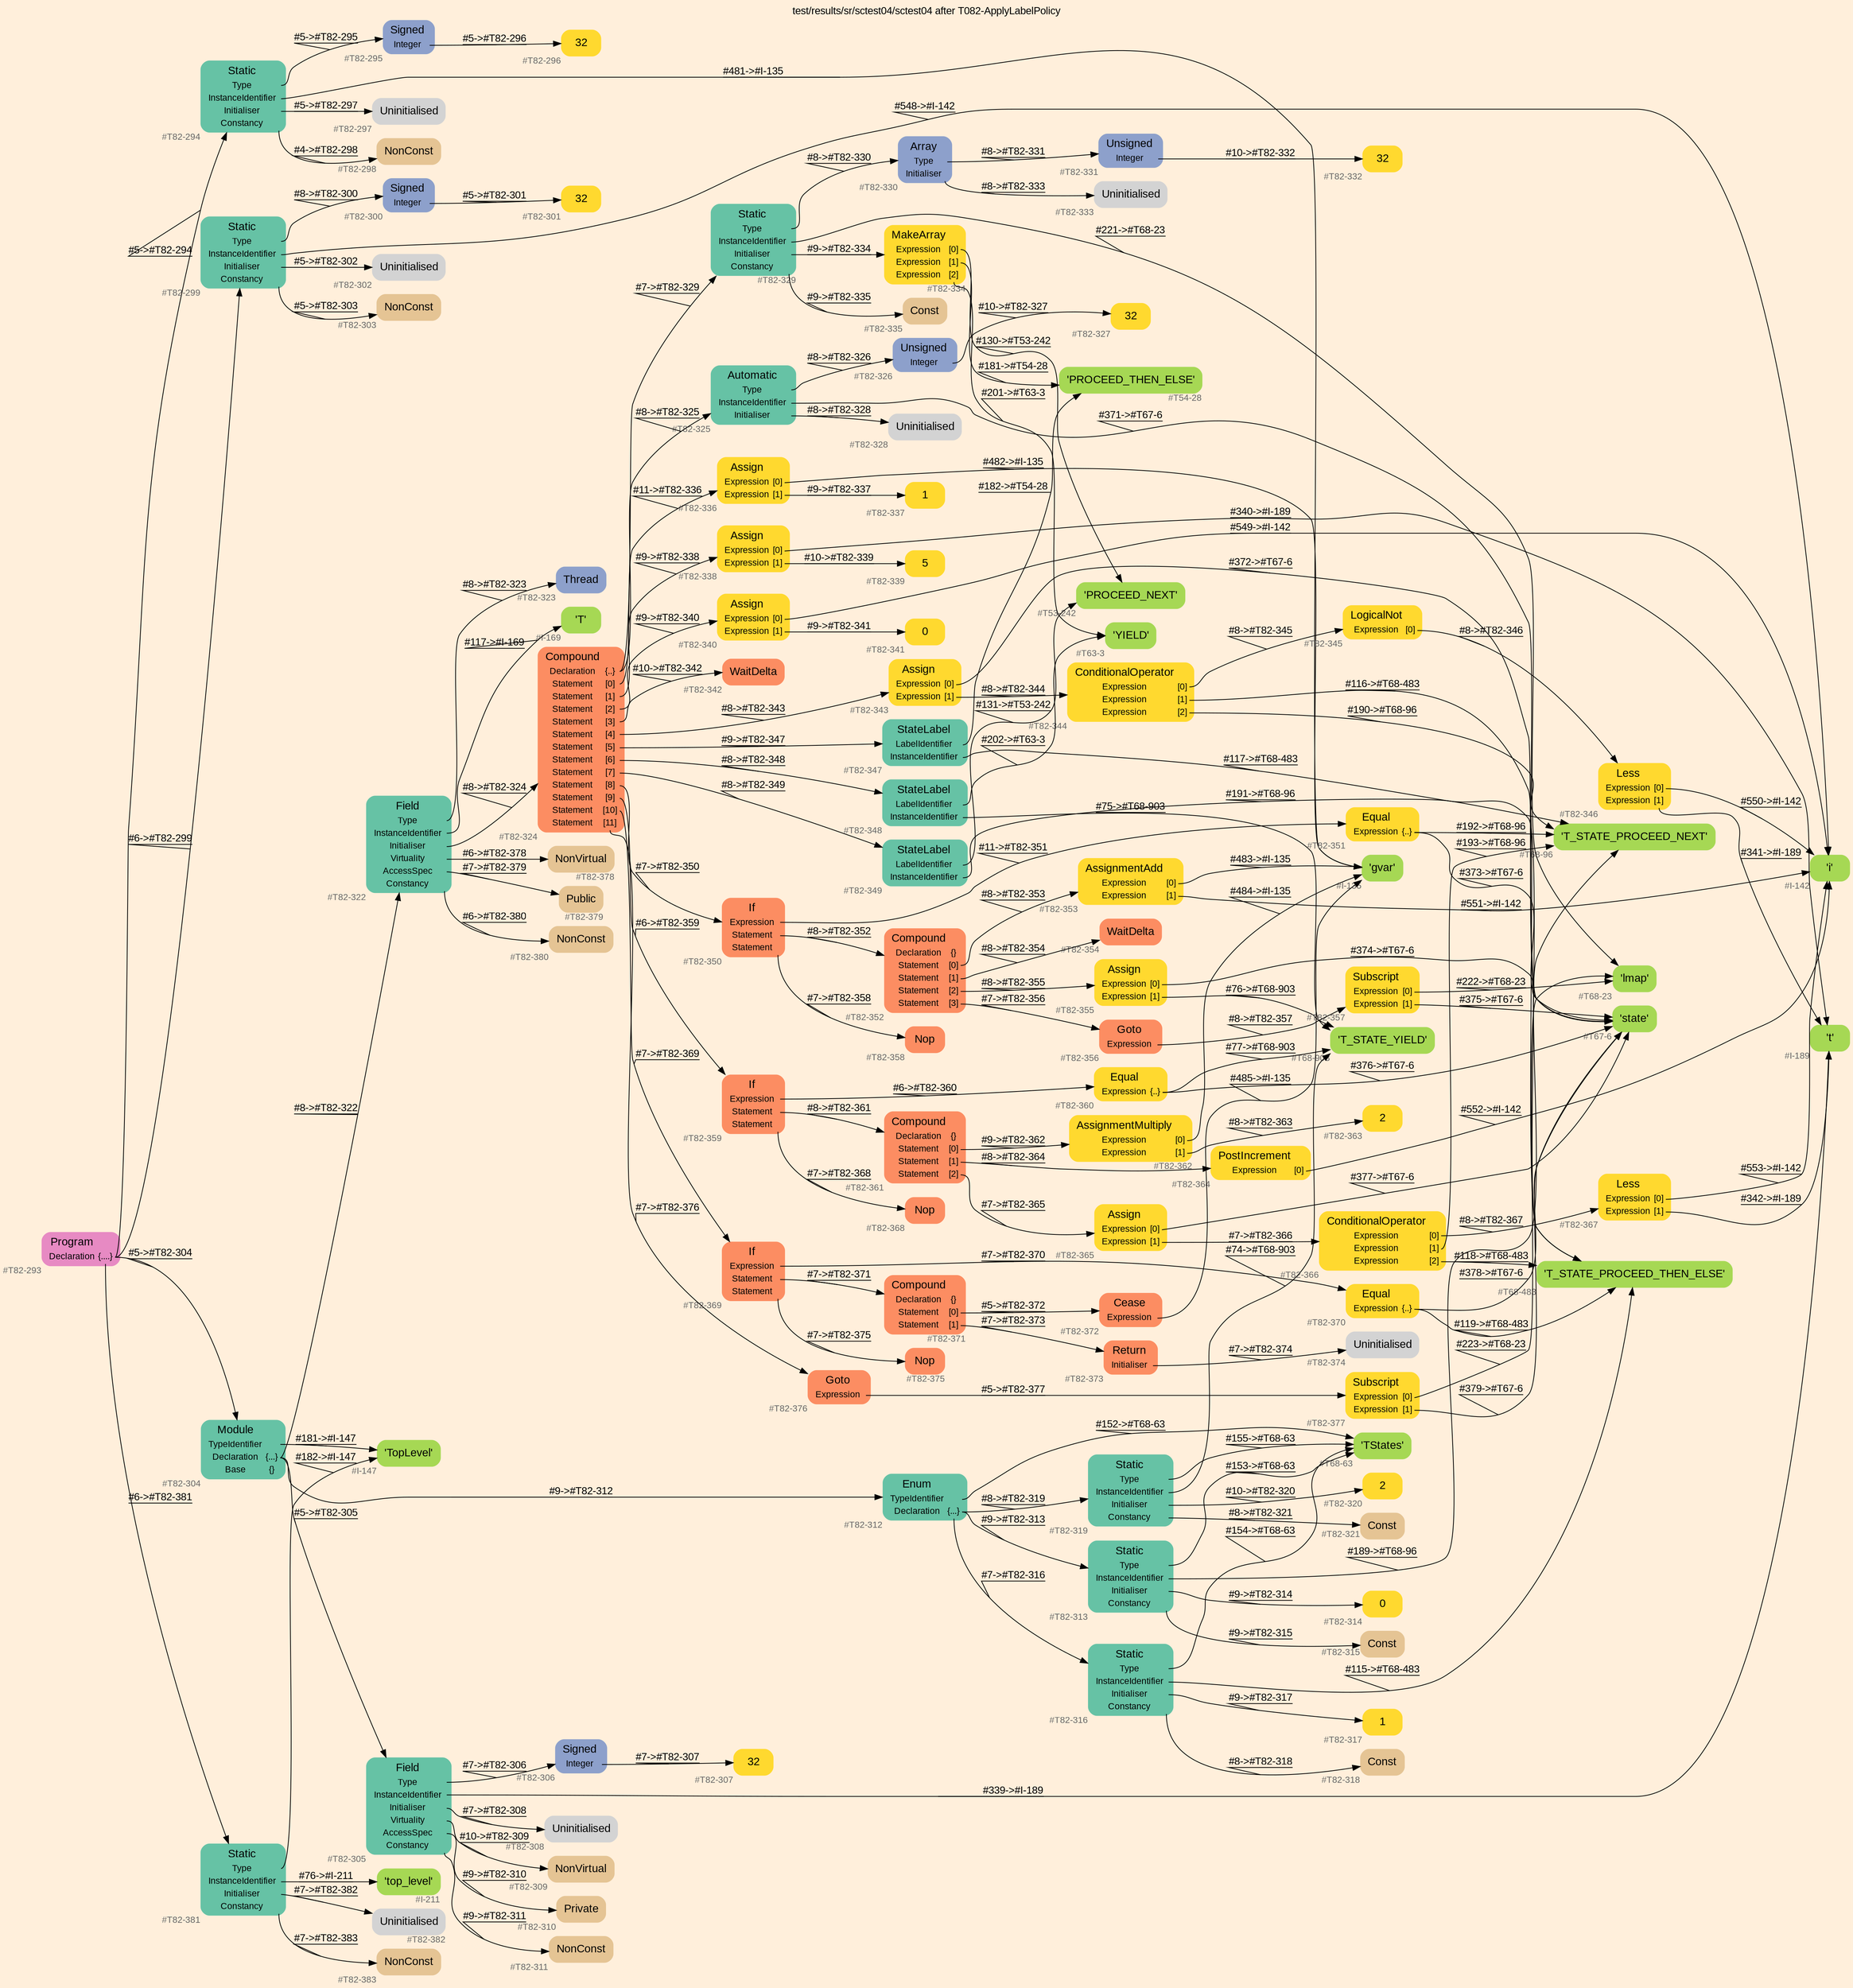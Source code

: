 digraph "test/results/sr/sctest04/sctest04 after T082-ApplyLabelPolicy" {
label = "test/results/sr/sctest04/sctest04 after T082-ApplyLabelPolicy"
labelloc = t
graph [
    rankdir = "LR"
    ranksep = 0.3
    bgcolor = antiquewhite1
    color = black
    fontcolor = black
    fontname = "Arial"
];
node [
    fontname = "Arial"
];
edge [
    fontname = "Arial"
];

// -------------------- node figure --------------------
// -------- block #T82-293 ----------
"#T82-293" [
    fillcolor = "/set28/4"
    xlabel = "#T82-293"
    fontsize = "12"
    fontcolor = grey40
    shape = "plaintext"
    label = <<TABLE BORDER="0" CELLBORDER="0" CELLSPACING="0">
     <TR><TD><FONT COLOR="black" POINT-SIZE="15">Program</FONT></TD></TR>
     <TR><TD><FONT COLOR="black" POINT-SIZE="12">Declaration</FONT></TD><TD PORT="port0"><FONT COLOR="black" POINT-SIZE="12">{....}</FONT></TD></TR>
    </TABLE>>
    style = "rounded,filled"
];

// -------- block #T82-294 ----------
"#T82-294" [
    fillcolor = "/set28/1"
    xlabel = "#T82-294"
    fontsize = "12"
    fontcolor = grey40
    shape = "plaintext"
    label = <<TABLE BORDER="0" CELLBORDER="0" CELLSPACING="0">
     <TR><TD><FONT COLOR="black" POINT-SIZE="15">Static</FONT></TD></TR>
     <TR><TD><FONT COLOR="black" POINT-SIZE="12">Type</FONT></TD><TD PORT="port0"></TD></TR>
     <TR><TD><FONT COLOR="black" POINT-SIZE="12">InstanceIdentifier</FONT></TD><TD PORT="port1"></TD></TR>
     <TR><TD><FONT COLOR="black" POINT-SIZE="12">Initialiser</FONT></TD><TD PORT="port2"></TD></TR>
     <TR><TD><FONT COLOR="black" POINT-SIZE="12">Constancy</FONT></TD><TD PORT="port3"></TD></TR>
    </TABLE>>
    style = "rounded,filled"
];

// -------- block #T82-295 ----------
"#T82-295" [
    fillcolor = "/set28/3"
    xlabel = "#T82-295"
    fontsize = "12"
    fontcolor = grey40
    shape = "plaintext"
    label = <<TABLE BORDER="0" CELLBORDER="0" CELLSPACING="0">
     <TR><TD><FONT COLOR="black" POINT-SIZE="15">Signed</FONT></TD></TR>
     <TR><TD><FONT COLOR="black" POINT-SIZE="12">Integer</FONT></TD><TD PORT="port0"></TD></TR>
    </TABLE>>
    style = "rounded,filled"
];

// -------- block #T82-296 ----------
"#T82-296" [
    fillcolor = "/set28/6"
    xlabel = "#T82-296"
    fontsize = "12"
    fontcolor = grey40
    shape = "plaintext"
    label = <<TABLE BORDER="0" CELLBORDER="0" CELLSPACING="0">
     <TR><TD><FONT COLOR="black" POINT-SIZE="15">32</FONT></TD></TR>
    </TABLE>>
    style = "rounded,filled"
];

// -------- block #I-135 ----------
"#I-135" [
    fillcolor = "/set28/5"
    xlabel = "#I-135"
    fontsize = "12"
    fontcolor = grey40
    shape = "plaintext"
    label = <<TABLE BORDER="0" CELLBORDER="0" CELLSPACING="0">
     <TR><TD><FONT COLOR="black" POINT-SIZE="15">'gvar'</FONT></TD></TR>
    </TABLE>>
    style = "rounded,filled"
];

// -------- block #T82-297 ----------
"#T82-297" [
    xlabel = "#T82-297"
    fontsize = "12"
    fontcolor = grey40
    shape = "plaintext"
    label = <<TABLE BORDER="0" CELLBORDER="0" CELLSPACING="0">
     <TR><TD><FONT COLOR="black" POINT-SIZE="15">Uninitialised</FONT></TD></TR>
    </TABLE>>
    style = "rounded,filled"
];

// -------- block #T82-298 ----------
"#T82-298" [
    fillcolor = "/set28/7"
    xlabel = "#T82-298"
    fontsize = "12"
    fontcolor = grey40
    shape = "plaintext"
    label = <<TABLE BORDER="0" CELLBORDER="0" CELLSPACING="0">
     <TR><TD><FONT COLOR="black" POINT-SIZE="15">NonConst</FONT></TD></TR>
    </TABLE>>
    style = "rounded,filled"
];

// -------- block #T82-299 ----------
"#T82-299" [
    fillcolor = "/set28/1"
    xlabel = "#T82-299"
    fontsize = "12"
    fontcolor = grey40
    shape = "plaintext"
    label = <<TABLE BORDER="0" CELLBORDER="0" CELLSPACING="0">
     <TR><TD><FONT COLOR="black" POINT-SIZE="15">Static</FONT></TD></TR>
     <TR><TD><FONT COLOR="black" POINT-SIZE="12">Type</FONT></TD><TD PORT="port0"></TD></TR>
     <TR><TD><FONT COLOR="black" POINT-SIZE="12">InstanceIdentifier</FONT></TD><TD PORT="port1"></TD></TR>
     <TR><TD><FONT COLOR="black" POINT-SIZE="12">Initialiser</FONT></TD><TD PORT="port2"></TD></TR>
     <TR><TD><FONT COLOR="black" POINT-SIZE="12">Constancy</FONT></TD><TD PORT="port3"></TD></TR>
    </TABLE>>
    style = "rounded,filled"
];

// -------- block #T82-300 ----------
"#T82-300" [
    fillcolor = "/set28/3"
    xlabel = "#T82-300"
    fontsize = "12"
    fontcolor = grey40
    shape = "plaintext"
    label = <<TABLE BORDER="0" CELLBORDER="0" CELLSPACING="0">
     <TR><TD><FONT COLOR="black" POINT-SIZE="15">Signed</FONT></TD></TR>
     <TR><TD><FONT COLOR="black" POINT-SIZE="12">Integer</FONT></TD><TD PORT="port0"></TD></TR>
    </TABLE>>
    style = "rounded,filled"
];

// -------- block #T82-301 ----------
"#T82-301" [
    fillcolor = "/set28/6"
    xlabel = "#T82-301"
    fontsize = "12"
    fontcolor = grey40
    shape = "plaintext"
    label = <<TABLE BORDER="0" CELLBORDER="0" CELLSPACING="0">
     <TR><TD><FONT COLOR="black" POINT-SIZE="15">32</FONT></TD></TR>
    </TABLE>>
    style = "rounded,filled"
];

// -------- block #I-142 ----------
"#I-142" [
    fillcolor = "/set28/5"
    xlabel = "#I-142"
    fontsize = "12"
    fontcolor = grey40
    shape = "plaintext"
    label = <<TABLE BORDER="0" CELLBORDER="0" CELLSPACING="0">
     <TR><TD><FONT COLOR="black" POINT-SIZE="15">'i'</FONT></TD></TR>
    </TABLE>>
    style = "rounded,filled"
];

// -------- block #T82-302 ----------
"#T82-302" [
    xlabel = "#T82-302"
    fontsize = "12"
    fontcolor = grey40
    shape = "plaintext"
    label = <<TABLE BORDER="0" CELLBORDER="0" CELLSPACING="0">
     <TR><TD><FONT COLOR="black" POINT-SIZE="15">Uninitialised</FONT></TD></TR>
    </TABLE>>
    style = "rounded,filled"
];

// -------- block #T82-303 ----------
"#T82-303" [
    fillcolor = "/set28/7"
    xlabel = "#T82-303"
    fontsize = "12"
    fontcolor = grey40
    shape = "plaintext"
    label = <<TABLE BORDER="0" CELLBORDER="0" CELLSPACING="0">
     <TR><TD><FONT COLOR="black" POINT-SIZE="15">NonConst</FONT></TD></TR>
    </TABLE>>
    style = "rounded,filled"
];

// -------- block #T82-304 ----------
"#T82-304" [
    fillcolor = "/set28/1"
    xlabel = "#T82-304"
    fontsize = "12"
    fontcolor = grey40
    shape = "plaintext"
    label = <<TABLE BORDER="0" CELLBORDER="0" CELLSPACING="0">
     <TR><TD><FONT COLOR="black" POINT-SIZE="15">Module</FONT></TD></TR>
     <TR><TD><FONT COLOR="black" POINT-SIZE="12">TypeIdentifier</FONT></TD><TD PORT="port0"></TD></TR>
     <TR><TD><FONT COLOR="black" POINT-SIZE="12">Declaration</FONT></TD><TD PORT="port1"><FONT COLOR="black" POINT-SIZE="12">{...}</FONT></TD></TR>
     <TR><TD><FONT COLOR="black" POINT-SIZE="12">Base</FONT></TD><TD PORT="port2"><FONT COLOR="black" POINT-SIZE="12">{}</FONT></TD></TR>
    </TABLE>>
    style = "rounded,filled"
];

// -------- block #I-147 ----------
"#I-147" [
    fillcolor = "/set28/5"
    xlabel = "#I-147"
    fontsize = "12"
    fontcolor = grey40
    shape = "plaintext"
    label = <<TABLE BORDER="0" CELLBORDER="0" CELLSPACING="0">
     <TR><TD><FONT COLOR="black" POINT-SIZE="15">'TopLevel'</FONT></TD></TR>
    </TABLE>>
    style = "rounded,filled"
];

// -------- block #T82-305 ----------
"#T82-305" [
    fillcolor = "/set28/1"
    xlabel = "#T82-305"
    fontsize = "12"
    fontcolor = grey40
    shape = "plaintext"
    label = <<TABLE BORDER="0" CELLBORDER="0" CELLSPACING="0">
     <TR><TD><FONT COLOR="black" POINT-SIZE="15">Field</FONT></TD></TR>
     <TR><TD><FONT COLOR="black" POINT-SIZE="12">Type</FONT></TD><TD PORT="port0"></TD></TR>
     <TR><TD><FONT COLOR="black" POINT-SIZE="12">InstanceIdentifier</FONT></TD><TD PORT="port1"></TD></TR>
     <TR><TD><FONT COLOR="black" POINT-SIZE="12">Initialiser</FONT></TD><TD PORT="port2"></TD></TR>
     <TR><TD><FONT COLOR="black" POINT-SIZE="12">Virtuality</FONT></TD><TD PORT="port3"></TD></TR>
     <TR><TD><FONT COLOR="black" POINT-SIZE="12">AccessSpec</FONT></TD><TD PORT="port4"></TD></TR>
     <TR><TD><FONT COLOR="black" POINT-SIZE="12">Constancy</FONT></TD><TD PORT="port5"></TD></TR>
    </TABLE>>
    style = "rounded,filled"
];

// -------- block #T82-306 ----------
"#T82-306" [
    fillcolor = "/set28/3"
    xlabel = "#T82-306"
    fontsize = "12"
    fontcolor = grey40
    shape = "plaintext"
    label = <<TABLE BORDER="0" CELLBORDER="0" CELLSPACING="0">
     <TR><TD><FONT COLOR="black" POINT-SIZE="15">Signed</FONT></TD></TR>
     <TR><TD><FONT COLOR="black" POINT-SIZE="12">Integer</FONT></TD><TD PORT="port0"></TD></TR>
    </TABLE>>
    style = "rounded,filled"
];

// -------- block #T82-307 ----------
"#T82-307" [
    fillcolor = "/set28/6"
    xlabel = "#T82-307"
    fontsize = "12"
    fontcolor = grey40
    shape = "plaintext"
    label = <<TABLE BORDER="0" CELLBORDER="0" CELLSPACING="0">
     <TR><TD><FONT COLOR="black" POINT-SIZE="15">32</FONT></TD></TR>
    </TABLE>>
    style = "rounded,filled"
];

// -------- block #I-189 ----------
"#I-189" [
    fillcolor = "/set28/5"
    xlabel = "#I-189"
    fontsize = "12"
    fontcolor = grey40
    shape = "plaintext"
    label = <<TABLE BORDER="0" CELLBORDER="0" CELLSPACING="0">
     <TR><TD><FONT COLOR="black" POINT-SIZE="15">'t'</FONT></TD></TR>
    </TABLE>>
    style = "rounded,filled"
];

// -------- block #T82-308 ----------
"#T82-308" [
    xlabel = "#T82-308"
    fontsize = "12"
    fontcolor = grey40
    shape = "plaintext"
    label = <<TABLE BORDER="0" CELLBORDER="0" CELLSPACING="0">
     <TR><TD><FONT COLOR="black" POINT-SIZE="15">Uninitialised</FONT></TD></TR>
    </TABLE>>
    style = "rounded,filled"
];

// -------- block #T82-309 ----------
"#T82-309" [
    fillcolor = "/set28/7"
    xlabel = "#T82-309"
    fontsize = "12"
    fontcolor = grey40
    shape = "plaintext"
    label = <<TABLE BORDER="0" CELLBORDER="0" CELLSPACING="0">
     <TR><TD><FONT COLOR="black" POINT-SIZE="15">NonVirtual</FONT></TD></TR>
    </TABLE>>
    style = "rounded,filled"
];

// -------- block #T82-310 ----------
"#T82-310" [
    fillcolor = "/set28/7"
    xlabel = "#T82-310"
    fontsize = "12"
    fontcolor = grey40
    shape = "plaintext"
    label = <<TABLE BORDER="0" CELLBORDER="0" CELLSPACING="0">
     <TR><TD><FONT COLOR="black" POINT-SIZE="15">Private</FONT></TD></TR>
    </TABLE>>
    style = "rounded,filled"
];

// -------- block #T82-311 ----------
"#T82-311" [
    fillcolor = "/set28/7"
    xlabel = "#T82-311"
    fontsize = "12"
    fontcolor = grey40
    shape = "plaintext"
    label = <<TABLE BORDER="0" CELLBORDER="0" CELLSPACING="0">
     <TR><TD><FONT COLOR="black" POINT-SIZE="15">NonConst</FONT></TD></TR>
    </TABLE>>
    style = "rounded,filled"
];

// -------- block #T82-312 ----------
"#T82-312" [
    fillcolor = "/set28/1"
    xlabel = "#T82-312"
    fontsize = "12"
    fontcolor = grey40
    shape = "plaintext"
    label = <<TABLE BORDER="0" CELLBORDER="0" CELLSPACING="0">
     <TR><TD><FONT COLOR="black" POINT-SIZE="15">Enum</FONT></TD></TR>
     <TR><TD><FONT COLOR="black" POINT-SIZE="12">TypeIdentifier</FONT></TD><TD PORT="port0"></TD></TR>
     <TR><TD><FONT COLOR="black" POINT-SIZE="12">Declaration</FONT></TD><TD PORT="port1"><FONT COLOR="black" POINT-SIZE="12">{...}</FONT></TD></TR>
    </TABLE>>
    style = "rounded,filled"
];

// -------- block #T68-63 ----------
"#T68-63" [
    fillcolor = "/set28/5"
    xlabel = "#T68-63"
    fontsize = "12"
    fontcolor = grey40
    shape = "plaintext"
    label = <<TABLE BORDER="0" CELLBORDER="0" CELLSPACING="0">
     <TR><TD><FONT COLOR="black" POINT-SIZE="15">'TStates'</FONT></TD></TR>
    </TABLE>>
    style = "rounded,filled"
];

// -------- block #T82-313 ----------
"#T82-313" [
    fillcolor = "/set28/1"
    xlabel = "#T82-313"
    fontsize = "12"
    fontcolor = grey40
    shape = "plaintext"
    label = <<TABLE BORDER="0" CELLBORDER="0" CELLSPACING="0">
     <TR><TD><FONT COLOR="black" POINT-SIZE="15">Static</FONT></TD></TR>
     <TR><TD><FONT COLOR="black" POINT-SIZE="12">Type</FONT></TD><TD PORT="port0"></TD></TR>
     <TR><TD><FONT COLOR="black" POINT-SIZE="12">InstanceIdentifier</FONT></TD><TD PORT="port1"></TD></TR>
     <TR><TD><FONT COLOR="black" POINT-SIZE="12">Initialiser</FONT></TD><TD PORT="port2"></TD></TR>
     <TR><TD><FONT COLOR="black" POINT-SIZE="12">Constancy</FONT></TD><TD PORT="port3"></TD></TR>
    </TABLE>>
    style = "rounded,filled"
];

// -------- block #T68-96 ----------
"#T68-96" [
    fillcolor = "/set28/5"
    xlabel = "#T68-96"
    fontsize = "12"
    fontcolor = grey40
    shape = "plaintext"
    label = <<TABLE BORDER="0" CELLBORDER="0" CELLSPACING="0">
     <TR><TD><FONT COLOR="black" POINT-SIZE="15">'T_STATE_PROCEED_NEXT'</FONT></TD></TR>
    </TABLE>>
    style = "rounded,filled"
];

// -------- block #T82-314 ----------
"#T82-314" [
    fillcolor = "/set28/6"
    xlabel = "#T82-314"
    fontsize = "12"
    fontcolor = grey40
    shape = "plaintext"
    label = <<TABLE BORDER="0" CELLBORDER="0" CELLSPACING="0">
     <TR><TD><FONT COLOR="black" POINT-SIZE="15">0</FONT></TD></TR>
    </TABLE>>
    style = "rounded,filled"
];

// -------- block #T82-315 ----------
"#T82-315" [
    fillcolor = "/set28/7"
    xlabel = "#T82-315"
    fontsize = "12"
    fontcolor = grey40
    shape = "plaintext"
    label = <<TABLE BORDER="0" CELLBORDER="0" CELLSPACING="0">
     <TR><TD><FONT COLOR="black" POINT-SIZE="15">Const</FONT></TD></TR>
    </TABLE>>
    style = "rounded,filled"
];

// -------- block #T82-316 ----------
"#T82-316" [
    fillcolor = "/set28/1"
    xlabel = "#T82-316"
    fontsize = "12"
    fontcolor = grey40
    shape = "plaintext"
    label = <<TABLE BORDER="0" CELLBORDER="0" CELLSPACING="0">
     <TR><TD><FONT COLOR="black" POINT-SIZE="15">Static</FONT></TD></TR>
     <TR><TD><FONT COLOR="black" POINT-SIZE="12">Type</FONT></TD><TD PORT="port0"></TD></TR>
     <TR><TD><FONT COLOR="black" POINT-SIZE="12">InstanceIdentifier</FONT></TD><TD PORT="port1"></TD></TR>
     <TR><TD><FONT COLOR="black" POINT-SIZE="12">Initialiser</FONT></TD><TD PORT="port2"></TD></TR>
     <TR><TD><FONT COLOR="black" POINT-SIZE="12">Constancy</FONT></TD><TD PORT="port3"></TD></TR>
    </TABLE>>
    style = "rounded,filled"
];

// -------- block #T68-483 ----------
"#T68-483" [
    fillcolor = "/set28/5"
    xlabel = "#T68-483"
    fontsize = "12"
    fontcolor = grey40
    shape = "plaintext"
    label = <<TABLE BORDER="0" CELLBORDER="0" CELLSPACING="0">
     <TR><TD><FONT COLOR="black" POINT-SIZE="15">'T_STATE_PROCEED_THEN_ELSE'</FONT></TD></TR>
    </TABLE>>
    style = "rounded,filled"
];

// -------- block #T82-317 ----------
"#T82-317" [
    fillcolor = "/set28/6"
    xlabel = "#T82-317"
    fontsize = "12"
    fontcolor = grey40
    shape = "plaintext"
    label = <<TABLE BORDER="0" CELLBORDER="0" CELLSPACING="0">
     <TR><TD><FONT COLOR="black" POINT-SIZE="15">1</FONT></TD></TR>
    </TABLE>>
    style = "rounded,filled"
];

// -------- block #T82-318 ----------
"#T82-318" [
    fillcolor = "/set28/7"
    xlabel = "#T82-318"
    fontsize = "12"
    fontcolor = grey40
    shape = "plaintext"
    label = <<TABLE BORDER="0" CELLBORDER="0" CELLSPACING="0">
     <TR><TD><FONT COLOR="black" POINT-SIZE="15">Const</FONT></TD></TR>
    </TABLE>>
    style = "rounded,filled"
];

// -------- block #T82-319 ----------
"#T82-319" [
    fillcolor = "/set28/1"
    xlabel = "#T82-319"
    fontsize = "12"
    fontcolor = grey40
    shape = "plaintext"
    label = <<TABLE BORDER="0" CELLBORDER="0" CELLSPACING="0">
     <TR><TD><FONT COLOR="black" POINT-SIZE="15">Static</FONT></TD></TR>
     <TR><TD><FONT COLOR="black" POINT-SIZE="12">Type</FONT></TD><TD PORT="port0"></TD></TR>
     <TR><TD><FONT COLOR="black" POINT-SIZE="12">InstanceIdentifier</FONT></TD><TD PORT="port1"></TD></TR>
     <TR><TD><FONT COLOR="black" POINT-SIZE="12">Initialiser</FONT></TD><TD PORT="port2"></TD></TR>
     <TR><TD><FONT COLOR="black" POINT-SIZE="12">Constancy</FONT></TD><TD PORT="port3"></TD></TR>
    </TABLE>>
    style = "rounded,filled"
];

// -------- block #T68-903 ----------
"#T68-903" [
    fillcolor = "/set28/5"
    xlabel = "#T68-903"
    fontsize = "12"
    fontcolor = grey40
    shape = "plaintext"
    label = <<TABLE BORDER="0" CELLBORDER="0" CELLSPACING="0">
     <TR><TD><FONT COLOR="black" POINT-SIZE="15">'T_STATE_YIELD'</FONT></TD></TR>
    </TABLE>>
    style = "rounded,filled"
];

// -------- block #T82-320 ----------
"#T82-320" [
    fillcolor = "/set28/6"
    xlabel = "#T82-320"
    fontsize = "12"
    fontcolor = grey40
    shape = "plaintext"
    label = <<TABLE BORDER="0" CELLBORDER="0" CELLSPACING="0">
     <TR><TD><FONT COLOR="black" POINT-SIZE="15">2</FONT></TD></TR>
    </TABLE>>
    style = "rounded,filled"
];

// -------- block #T82-321 ----------
"#T82-321" [
    fillcolor = "/set28/7"
    xlabel = "#T82-321"
    fontsize = "12"
    fontcolor = grey40
    shape = "plaintext"
    label = <<TABLE BORDER="0" CELLBORDER="0" CELLSPACING="0">
     <TR><TD><FONT COLOR="black" POINT-SIZE="15">Const</FONT></TD></TR>
    </TABLE>>
    style = "rounded,filled"
];

// -------- block #T82-322 ----------
"#T82-322" [
    fillcolor = "/set28/1"
    xlabel = "#T82-322"
    fontsize = "12"
    fontcolor = grey40
    shape = "plaintext"
    label = <<TABLE BORDER="0" CELLBORDER="0" CELLSPACING="0">
     <TR><TD><FONT COLOR="black" POINT-SIZE="15">Field</FONT></TD></TR>
     <TR><TD><FONT COLOR="black" POINT-SIZE="12">Type</FONT></TD><TD PORT="port0"></TD></TR>
     <TR><TD><FONT COLOR="black" POINT-SIZE="12">InstanceIdentifier</FONT></TD><TD PORT="port1"></TD></TR>
     <TR><TD><FONT COLOR="black" POINT-SIZE="12">Initialiser</FONT></TD><TD PORT="port2"></TD></TR>
     <TR><TD><FONT COLOR="black" POINT-SIZE="12">Virtuality</FONT></TD><TD PORT="port3"></TD></TR>
     <TR><TD><FONT COLOR="black" POINT-SIZE="12">AccessSpec</FONT></TD><TD PORT="port4"></TD></TR>
     <TR><TD><FONT COLOR="black" POINT-SIZE="12">Constancy</FONT></TD><TD PORT="port5"></TD></TR>
    </TABLE>>
    style = "rounded,filled"
];

// -------- block #T82-323 ----------
"#T82-323" [
    fillcolor = "/set28/3"
    xlabel = "#T82-323"
    fontsize = "12"
    fontcolor = grey40
    shape = "plaintext"
    label = <<TABLE BORDER="0" CELLBORDER="0" CELLSPACING="0">
     <TR><TD><FONT COLOR="black" POINT-SIZE="15">Thread</FONT></TD></TR>
    </TABLE>>
    style = "rounded,filled"
];

// -------- block #I-169 ----------
"#I-169" [
    fillcolor = "/set28/5"
    xlabel = "#I-169"
    fontsize = "12"
    fontcolor = grey40
    shape = "plaintext"
    label = <<TABLE BORDER="0" CELLBORDER="0" CELLSPACING="0">
     <TR><TD><FONT COLOR="black" POINT-SIZE="15">'T'</FONT></TD></TR>
    </TABLE>>
    style = "rounded,filled"
];

// -------- block #T82-324 ----------
"#T82-324" [
    fillcolor = "/set28/2"
    xlabel = "#T82-324"
    fontsize = "12"
    fontcolor = grey40
    shape = "plaintext"
    label = <<TABLE BORDER="0" CELLBORDER="0" CELLSPACING="0">
     <TR><TD><FONT COLOR="black" POINT-SIZE="15">Compound</FONT></TD></TR>
     <TR><TD><FONT COLOR="black" POINT-SIZE="12">Declaration</FONT></TD><TD PORT="port0"><FONT COLOR="black" POINT-SIZE="12">{..}</FONT></TD></TR>
     <TR><TD><FONT COLOR="black" POINT-SIZE="12">Statement</FONT></TD><TD PORT="port1"><FONT COLOR="black" POINT-SIZE="12">[0]</FONT></TD></TR>
     <TR><TD><FONT COLOR="black" POINT-SIZE="12">Statement</FONT></TD><TD PORT="port2"><FONT COLOR="black" POINT-SIZE="12">[1]</FONT></TD></TR>
     <TR><TD><FONT COLOR="black" POINT-SIZE="12">Statement</FONT></TD><TD PORT="port3"><FONT COLOR="black" POINT-SIZE="12">[2]</FONT></TD></TR>
     <TR><TD><FONT COLOR="black" POINT-SIZE="12">Statement</FONT></TD><TD PORT="port4"><FONT COLOR="black" POINT-SIZE="12">[3]</FONT></TD></TR>
     <TR><TD><FONT COLOR="black" POINT-SIZE="12">Statement</FONT></TD><TD PORT="port5"><FONT COLOR="black" POINT-SIZE="12">[4]</FONT></TD></TR>
     <TR><TD><FONT COLOR="black" POINT-SIZE="12">Statement</FONT></TD><TD PORT="port6"><FONT COLOR="black" POINT-SIZE="12">[5]</FONT></TD></TR>
     <TR><TD><FONT COLOR="black" POINT-SIZE="12">Statement</FONT></TD><TD PORT="port7"><FONT COLOR="black" POINT-SIZE="12">[6]</FONT></TD></TR>
     <TR><TD><FONT COLOR="black" POINT-SIZE="12">Statement</FONT></TD><TD PORT="port8"><FONT COLOR="black" POINT-SIZE="12">[7]</FONT></TD></TR>
     <TR><TD><FONT COLOR="black" POINT-SIZE="12">Statement</FONT></TD><TD PORT="port9"><FONT COLOR="black" POINT-SIZE="12">[8]</FONT></TD></TR>
     <TR><TD><FONT COLOR="black" POINT-SIZE="12">Statement</FONT></TD><TD PORT="port10"><FONT COLOR="black" POINT-SIZE="12">[9]</FONT></TD></TR>
     <TR><TD><FONT COLOR="black" POINT-SIZE="12">Statement</FONT></TD><TD PORT="port11"><FONT COLOR="black" POINT-SIZE="12">[10]</FONT></TD></TR>
     <TR><TD><FONT COLOR="black" POINT-SIZE="12">Statement</FONT></TD><TD PORT="port12"><FONT COLOR="black" POINT-SIZE="12">[11]</FONT></TD></TR>
    </TABLE>>
    style = "rounded,filled"
];

// -------- block #T82-325 ----------
"#T82-325" [
    fillcolor = "/set28/1"
    xlabel = "#T82-325"
    fontsize = "12"
    fontcolor = grey40
    shape = "plaintext"
    label = <<TABLE BORDER="0" CELLBORDER="0" CELLSPACING="0">
     <TR><TD><FONT COLOR="black" POINT-SIZE="15">Automatic</FONT></TD></TR>
     <TR><TD><FONT COLOR="black" POINT-SIZE="12">Type</FONT></TD><TD PORT="port0"></TD></TR>
     <TR><TD><FONT COLOR="black" POINT-SIZE="12">InstanceIdentifier</FONT></TD><TD PORT="port1"></TD></TR>
     <TR><TD><FONT COLOR="black" POINT-SIZE="12">Initialiser</FONT></TD><TD PORT="port2"></TD></TR>
    </TABLE>>
    style = "rounded,filled"
];

// -------- block #T82-326 ----------
"#T82-326" [
    fillcolor = "/set28/3"
    xlabel = "#T82-326"
    fontsize = "12"
    fontcolor = grey40
    shape = "plaintext"
    label = <<TABLE BORDER="0" CELLBORDER="0" CELLSPACING="0">
     <TR><TD><FONT COLOR="black" POINT-SIZE="15">Unsigned</FONT></TD></TR>
     <TR><TD><FONT COLOR="black" POINT-SIZE="12">Integer</FONT></TD><TD PORT="port0"></TD></TR>
    </TABLE>>
    style = "rounded,filled"
];

// -------- block #T82-327 ----------
"#T82-327" [
    fillcolor = "/set28/6"
    xlabel = "#T82-327"
    fontsize = "12"
    fontcolor = grey40
    shape = "plaintext"
    label = <<TABLE BORDER="0" CELLBORDER="0" CELLSPACING="0">
     <TR><TD><FONT COLOR="black" POINT-SIZE="15">32</FONT></TD></TR>
    </TABLE>>
    style = "rounded,filled"
];

// -------- block #T67-6 ----------
"#T67-6" [
    fillcolor = "/set28/5"
    xlabel = "#T67-6"
    fontsize = "12"
    fontcolor = grey40
    shape = "plaintext"
    label = <<TABLE BORDER="0" CELLBORDER="0" CELLSPACING="0">
     <TR><TD><FONT COLOR="black" POINT-SIZE="15">'state'</FONT></TD></TR>
    </TABLE>>
    style = "rounded,filled"
];

// -------- block #T82-328 ----------
"#T82-328" [
    xlabel = "#T82-328"
    fontsize = "12"
    fontcolor = grey40
    shape = "plaintext"
    label = <<TABLE BORDER="0" CELLBORDER="0" CELLSPACING="0">
     <TR><TD><FONT COLOR="black" POINT-SIZE="15">Uninitialised</FONT></TD></TR>
    </TABLE>>
    style = "rounded,filled"
];

// -------- block #T82-329 ----------
"#T82-329" [
    fillcolor = "/set28/1"
    xlabel = "#T82-329"
    fontsize = "12"
    fontcolor = grey40
    shape = "plaintext"
    label = <<TABLE BORDER="0" CELLBORDER="0" CELLSPACING="0">
     <TR><TD><FONT COLOR="black" POINT-SIZE="15">Static</FONT></TD></TR>
     <TR><TD><FONT COLOR="black" POINT-SIZE="12">Type</FONT></TD><TD PORT="port0"></TD></TR>
     <TR><TD><FONT COLOR="black" POINT-SIZE="12">InstanceIdentifier</FONT></TD><TD PORT="port1"></TD></TR>
     <TR><TD><FONT COLOR="black" POINT-SIZE="12">Initialiser</FONT></TD><TD PORT="port2"></TD></TR>
     <TR><TD><FONT COLOR="black" POINT-SIZE="12">Constancy</FONT></TD><TD PORT="port3"></TD></TR>
    </TABLE>>
    style = "rounded,filled"
];

// -------- block #T82-330 ----------
"#T82-330" [
    fillcolor = "/set28/3"
    xlabel = "#T82-330"
    fontsize = "12"
    fontcolor = grey40
    shape = "plaintext"
    label = <<TABLE BORDER="0" CELLBORDER="0" CELLSPACING="0">
     <TR><TD><FONT COLOR="black" POINT-SIZE="15">Array</FONT></TD></TR>
     <TR><TD><FONT COLOR="black" POINT-SIZE="12">Type</FONT></TD><TD PORT="port0"></TD></TR>
     <TR><TD><FONT COLOR="black" POINT-SIZE="12">Initialiser</FONT></TD><TD PORT="port1"></TD></TR>
    </TABLE>>
    style = "rounded,filled"
];

// -------- block #T82-331 ----------
"#T82-331" [
    fillcolor = "/set28/3"
    xlabel = "#T82-331"
    fontsize = "12"
    fontcolor = grey40
    shape = "plaintext"
    label = <<TABLE BORDER="0" CELLBORDER="0" CELLSPACING="0">
     <TR><TD><FONT COLOR="black" POINT-SIZE="15">Unsigned</FONT></TD></TR>
     <TR><TD><FONT COLOR="black" POINT-SIZE="12">Integer</FONT></TD><TD PORT="port0"></TD></TR>
    </TABLE>>
    style = "rounded,filled"
];

// -------- block #T82-332 ----------
"#T82-332" [
    fillcolor = "/set28/6"
    xlabel = "#T82-332"
    fontsize = "12"
    fontcolor = grey40
    shape = "plaintext"
    label = <<TABLE BORDER="0" CELLBORDER="0" CELLSPACING="0">
     <TR><TD><FONT COLOR="black" POINT-SIZE="15">32</FONT></TD></TR>
    </TABLE>>
    style = "rounded,filled"
];

// -------- block #T82-333 ----------
"#T82-333" [
    xlabel = "#T82-333"
    fontsize = "12"
    fontcolor = grey40
    shape = "plaintext"
    label = <<TABLE BORDER="0" CELLBORDER="0" CELLSPACING="0">
     <TR><TD><FONT COLOR="black" POINT-SIZE="15">Uninitialised</FONT></TD></TR>
    </TABLE>>
    style = "rounded,filled"
];

// -------- block #T68-23 ----------
"#T68-23" [
    fillcolor = "/set28/5"
    xlabel = "#T68-23"
    fontsize = "12"
    fontcolor = grey40
    shape = "plaintext"
    label = <<TABLE BORDER="0" CELLBORDER="0" CELLSPACING="0">
     <TR><TD><FONT COLOR="black" POINT-SIZE="15">'lmap'</FONT></TD></TR>
    </TABLE>>
    style = "rounded,filled"
];

// -------- block #T82-334 ----------
"#T82-334" [
    fillcolor = "/set28/6"
    xlabel = "#T82-334"
    fontsize = "12"
    fontcolor = grey40
    shape = "plaintext"
    label = <<TABLE BORDER="0" CELLBORDER="0" CELLSPACING="0">
     <TR><TD><FONT COLOR="black" POINT-SIZE="15">MakeArray</FONT></TD></TR>
     <TR><TD><FONT COLOR="black" POINT-SIZE="12">Expression</FONT></TD><TD PORT="port0"><FONT COLOR="black" POINT-SIZE="12">[0]</FONT></TD></TR>
     <TR><TD><FONT COLOR="black" POINT-SIZE="12">Expression</FONT></TD><TD PORT="port1"><FONT COLOR="black" POINT-SIZE="12">[1]</FONT></TD></TR>
     <TR><TD><FONT COLOR="black" POINT-SIZE="12">Expression</FONT></TD><TD PORT="port2"><FONT COLOR="black" POINT-SIZE="12">[2]</FONT></TD></TR>
    </TABLE>>
    style = "rounded,filled"
];

// -------- block #T53-242 ----------
"#T53-242" [
    fillcolor = "/set28/5"
    xlabel = "#T53-242"
    fontsize = "12"
    fontcolor = grey40
    shape = "plaintext"
    label = <<TABLE BORDER="0" CELLBORDER="0" CELLSPACING="0">
     <TR><TD><FONT COLOR="black" POINT-SIZE="15">'PROCEED_NEXT'</FONT></TD></TR>
    </TABLE>>
    style = "rounded,filled"
];

// -------- block #T54-28 ----------
"#T54-28" [
    fillcolor = "/set28/5"
    xlabel = "#T54-28"
    fontsize = "12"
    fontcolor = grey40
    shape = "plaintext"
    label = <<TABLE BORDER="0" CELLBORDER="0" CELLSPACING="0">
     <TR><TD><FONT COLOR="black" POINT-SIZE="15">'PROCEED_THEN_ELSE'</FONT></TD></TR>
    </TABLE>>
    style = "rounded,filled"
];

// -------- block #T63-3 ----------
"#T63-3" [
    fillcolor = "/set28/5"
    xlabel = "#T63-3"
    fontsize = "12"
    fontcolor = grey40
    shape = "plaintext"
    label = <<TABLE BORDER="0" CELLBORDER="0" CELLSPACING="0">
     <TR><TD><FONT COLOR="black" POINT-SIZE="15">'YIELD'</FONT></TD></TR>
    </TABLE>>
    style = "rounded,filled"
];

// -------- block #T82-335 ----------
"#T82-335" [
    fillcolor = "/set28/7"
    xlabel = "#T82-335"
    fontsize = "12"
    fontcolor = grey40
    shape = "plaintext"
    label = <<TABLE BORDER="0" CELLBORDER="0" CELLSPACING="0">
     <TR><TD><FONT COLOR="black" POINT-SIZE="15">Const</FONT></TD></TR>
    </TABLE>>
    style = "rounded,filled"
];

// -------- block #T82-336 ----------
"#T82-336" [
    fillcolor = "/set28/6"
    xlabel = "#T82-336"
    fontsize = "12"
    fontcolor = grey40
    shape = "plaintext"
    label = <<TABLE BORDER="0" CELLBORDER="0" CELLSPACING="0">
     <TR><TD><FONT COLOR="black" POINT-SIZE="15">Assign</FONT></TD></TR>
     <TR><TD><FONT COLOR="black" POINT-SIZE="12">Expression</FONT></TD><TD PORT="port0"><FONT COLOR="black" POINT-SIZE="12">[0]</FONT></TD></TR>
     <TR><TD><FONT COLOR="black" POINT-SIZE="12">Expression</FONT></TD><TD PORT="port1"><FONT COLOR="black" POINT-SIZE="12">[1]</FONT></TD></TR>
    </TABLE>>
    style = "rounded,filled"
];

// -------- block #T82-337 ----------
"#T82-337" [
    fillcolor = "/set28/6"
    xlabel = "#T82-337"
    fontsize = "12"
    fontcolor = grey40
    shape = "plaintext"
    label = <<TABLE BORDER="0" CELLBORDER="0" CELLSPACING="0">
     <TR><TD><FONT COLOR="black" POINT-SIZE="15">1</FONT></TD></TR>
    </TABLE>>
    style = "rounded,filled"
];

// -------- block #T82-338 ----------
"#T82-338" [
    fillcolor = "/set28/6"
    xlabel = "#T82-338"
    fontsize = "12"
    fontcolor = grey40
    shape = "plaintext"
    label = <<TABLE BORDER="0" CELLBORDER="0" CELLSPACING="0">
     <TR><TD><FONT COLOR="black" POINT-SIZE="15">Assign</FONT></TD></TR>
     <TR><TD><FONT COLOR="black" POINT-SIZE="12">Expression</FONT></TD><TD PORT="port0"><FONT COLOR="black" POINT-SIZE="12">[0]</FONT></TD></TR>
     <TR><TD><FONT COLOR="black" POINT-SIZE="12">Expression</FONT></TD><TD PORT="port1"><FONT COLOR="black" POINT-SIZE="12">[1]</FONT></TD></TR>
    </TABLE>>
    style = "rounded,filled"
];

// -------- block #T82-339 ----------
"#T82-339" [
    fillcolor = "/set28/6"
    xlabel = "#T82-339"
    fontsize = "12"
    fontcolor = grey40
    shape = "plaintext"
    label = <<TABLE BORDER="0" CELLBORDER="0" CELLSPACING="0">
     <TR><TD><FONT COLOR="black" POINT-SIZE="15">5</FONT></TD></TR>
    </TABLE>>
    style = "rounded,filled"
];

// -------- block #T82-340 ----------
"#T82-340" [
    fillcolor = "/set28/6"
    xlabel = "#T82-340"
    fontsize = "12"
    fontcolor = grey40
    shape = "plaintext"
    label = <<TABLE BORDER="0" CELLBORDER="0" CELLSPACING="0">
     <TR><TD><FONT COLOR="black" POINT-SIZE="15">Assign</FONT></TD></TR>
     <TR><TD><FONT COLOR="black" POINT-SIZE="12">Expression</FONT></TD><TD PORT="port0"><FONT COLOR="black" POINT-SIZE="12">[0]</FONT></TD></TR>
     <TR><TD><FONT COLOR="black" POINT-SIZE="12">Expression</FONT></TD><TD PORT="port1"><FONT COLOR="black" POINT-SIZE="12">[1]</FONT></TD></TR>
    </TABLE>>
    style = "rounded,filled"
];

// -------- block #T82-341 ----------
"#T82-341" [
    fillcolor = "/set28/6"
    xlabel = "#T82-341"
    fontsize = "12"
    fontcolor = grey40
    shape = "plaintext"
    label = <<TABLE BORDER="0" CELLBORDER="0" CELLSPACING="0">
     <TR><TD><FONT COLOR="black" POINT-SIZE="15">0</FONT></TD></TR>
    </TABLE>>
    style = "rounded,filled"
];

// -------- block #T82-342 ----------
"#T82-342" [
    fillcolor = "/set28/2"
    xlabel = "#T82-342"
    fontsize = "12"
    fontcolor = grey40
    shape = "plaintext"
    label = <<TABLE BORDER="0" CELLBORDER="0" CELLSPACING="0">
     <TR><TD><FONT COLOR="black" POINT-SIZE="15">WaitDelta</FONT></TD></TR>
    </TABLE>>
    style = "rounded,filled"
];

// -------- block #T82-343 ----------
"#T82-343" [
    fillcolor = "/set28/6"
    xlabel = "#T82-343"
    fontsize = "12"
    fontcolor = grey40
    shape = "plaintext"
    label = <<TABLE BORDER="0" CELLBORDER="0" CELLSPACING="0">
     <TR><TD><FONT COLOR="black" POINT-SIZE="15">Assign</FONT></TD></TR>
     <TR><TD><FONT COLOR="black" POINT-SIZE="12">Expression</FONT></TD><TD PORT="port0"><FONT COLOR="black" POINT-SIZE="12">[0]</FONT></TD></TR>
     <TR><TD><FONT COLOR="black" POINT-SIZE="12">Expression</FONT></TD><TD PORT="port1"><FONT COLOR="black" POINT-SIZE="12">[1]</FONT></TD></TR>
    </TABLE>>
    style = "rounded,filled"
];

// -------- block #T82-344 ----------
"#T82-344" [
    fillcolor = "/set28/6"
    xlabel = "#T82-344"
    fontsize = "12"
    fontcolor = grey40
    shape = "plaintext"
    label = <<TABLE BORDER="0" CELLBORDER="0" CELLSPACING="0">
     <TR><TD><FONT COLOR="black" POINT-SIZE="15">ConditionalOperator</FONT></TD></TR>
     <TR><TD><FONT COLOR="black" POINT-SIZE="12">Expression</FONT></TD><TD PORT="port0"><FONT COLOR="black" POINT-SIZE="12">[0]</FONT></TD></TR>
     <TR><TD><FONT COLOR="black" POINT-SIZE="12">Expression</FONT></TD><TD PORT="port1"><FONT COLOR="black" POINT-SIZE="12">[1]</FONT></TD></TR>
     <TR><TD><FONT COLOR="black" POINT-SIZE="12">Expression</FONT></TD><TD PORT="port2"><FONT COLOR="black" POINT-SIZE="12">[2]</FONT></TD></TR>
    </TABLE>>
    style = "rounded,filled"
];

// -------- block #T82-345 ----------
"#T82-345" [
    fillcolor = "/set28/6"
    xlabel = "#T82-345"
    fontsize = "12"
    fontcolor = grey40
    shape = "plaintext"
    label = <<TABLE BORDER="0" CELLBORDER="0" CELLSPACING="0">
     <TR><TD><FONT COLOR="black" POINT-SIZE="15">LogicalNot</FONT></TD></TR>
     <TR><TD><FONT COLOR="black" POINT-SIZE="12">Expression</FONT></TD><TD PORT="port0"><FONT COLOR="black" POINT-SIZE="12">[0]</FONT></TD></TR>
    </TABLE>>
    style = "rounded,filled"
];

// -------- block #T82-346 ----------
"#T82-346" [
    fillcolor = "/set28/6"
    xlabel = "#T82-346"
    fontsize = "12"
    fontcolor = grey40
    shape = "plaintext"
    label = <<TABLE BORDER="0" CELLBORDER="0" CELLSPACING="0">
     <TR><TD><FONT COLOR="black" POINT-SIZE="15">Less</FONT></TD></TR>
     <TR><TD><FONT COLOR="black" POINT-SIZE="12">Expression</FONT></TD><TD PORT="port0"><FONT COLOR="black" POINT-SIZE="12">[0]</FONT></TD></TR>
     <TR><TD><FONT COLOR="black" POINT-SIZE="12">Expression</FONT></TD><TD PORT="port1"><FONT COLOR="black" POINT-SIZE="12">[1]</FONT></TD></TR>
    </TABLE>>
    style = "rounded,filled"
];

// -------- block #T82-347 ----------
"#T82-347" [
    fillcolor = "/set28/1"
    xlabel = "#T82-347"
    fontsize = "12"
    fontcolor = grey40
    shape = "plaintext"
    label = <<TABLE BORDER="0" CELLBORDER="0" CELLSPACING="0">
     <TR><TD><FONT COLOR="black" POINT-SIZE="15">StateLabel</FONT></TD></TR>
     <TR><TD><FONT COLOR="black" POINT-SIZE="12">LabelIdentifier</FONT></TD><TD PORT="port0"></TD></TR>
     <TR><TD><FONT COLOR="black" POINT-SIZE="12">InstanceIdentifier</FONT></TD><TD PORT="port1"></TD></TR>
    </TABLE>>
    style = "rounded,filled"
];

// -------- block #T82-348 ----------
"#T82-348" [
    fillcolor = "/set28/1"
    xlabel = "#T82-348"
    fontsize = "12"
    fontcolor = grey40
    shape = "plaintext"
    label = <<TABLE BORDER="0" CELLBORDER="0" CELLSPACING="0">
     <TR><TD><FONT COLOR="black" POINT-SIZE="15">StateLabel</FONT></TD></TR>
     <TR><TD><FONT COLOR="black" POINT-SIZE="12">LabelIdentifier</FONT></TD><TD PORT="port0"></TD></TR>
     <TR><TD><FONT COLOR="black" POINT-SIZE="12">InstanceIdentifier</FONT></TD><TD PORT="port1"></TD></TR>
    </TABLE>>
    style = "rounded,filled"
];

// -------- block #T82-349 ----------
"#T82-349" [
    fillcolor = "/set28/1"
    xlabel = "#T82-349"
    fontsize = "12"
    fontcolor = grey40
    shape = "plaintext"
    label = <<TABLE BORDER="0" CELLBORDER="0" CELLSPACING="0">
     <TR><TD><FONT COLOR="black" POINT-SIZE="15">StateLabel</FONT></TD></TR>
     <TR><TD><FONT COLOR="black" POINT-SIZE="12">LabelIdentifier</FONT></TD><TD PORT="port0"></TD></TR>
     <TR><TD><FONT COLOR="black" POINT-SIZE="12">InstanceIdentifier</FONT></TD><TD PORT="port1"></TD></TR>
    </TABLE>>
    style = "rounded,filled"
];

// -------- block #T82-350 ----------
"#T82-350" [
    fillcolor = "/set28/2"
    xlabel = "#T82-350"
    fontsize = "12"
    fontcolor = grey40
    shape = "plaintext"
    label = <<TABLE BORDER="0" CELLBORDER="0" CELLSPACING="0">
     <TR><TD><FONT COLOR="black" POINT-SIZE="15">If</FONT></TD></TR>
     <TR><TD><FONT COLOR="black" POINT-SIZE="12">Expression</FONT></TD><TD PORT="port0"></TD></TR>
     <TR><TD><FONT COLOR="black" POINT-SIZE="12">Statement</FONT></TD><TD PORT="port1"></TD></TR>
     <TR><TD><FONT COLOR="black" POINT-SIZE="12">Statement</FONT></TD><TD PORT="port2"></TD></TR>
    </TABLE>>
    style = "rounded,filled"
];

// -------- block #T82-351 ----------
"#T82-351" [
    fillcolor = "/set28/6"
    xlabel = "#T82-351"
    fontsize = "12"
    fontcolor = grey40
    shape = "plaintext"
    label = <<TABLE BORDER="0" CELLBORDER="0" CELLSPACING="0">
     <TR><TD><FONT COLOR="black" POINT-SIZE="15">Equal</FONT></TD></TR>
     <TR><TD><FONT COLOR="black" POINT-SIZE="12">Expression</FONT></TD><TD PORT="port0"><FONT COLOR="black" POINT-SIZE="12">{..}</FONT></TD></TR>
    </TABLE>>
    style = "rounded,filled"
];

// -------- block #T82-352 ----------
"#T82-352" [
    fillcolor = "/set28/2"
    xlabel = "#T82-352"
    fontsize = "12"
    fontcolor = grey40
    shape = "plaintext"
    label = <<TABLE BORDER="0" CELLBORDER="0" CELLSPACING="0">
     <TR><TD><FONT COLOR="black" POINT-SIZE="15">Compound</FONT></TD></TR>
     <TR><TD><FONT COLOR="black" POINT-SIZE="12">Declaration</FONT></TD><TD PORT="port0"><FONT COLOR="black" POINT-SIZE="12">{}</FONT></TD></TR>
     <TR><TD><FONT COLOR="black" POINT-SIZE="12">Statement</FONT></TD><TD PORT="port1"><FONT COLOR="black" POINT-SIZE="12">[0]</FONT></TD></TR>
     <TR><TD><FONT COLOR="black" POINT-SIZE="12">Statement</FONT></TD><TD PORT="port2"><FONT COLOR="black" POINT-SIZE="12">[1]</FONT></TD></TR>
     <TR><TD><FONT COLOR="black" POINT-SIZE="12">Statement</FONT></TD><TD PORT="port3"><FONT COLOR="black" POINT-SIZE="12">[2]</FONT></TD></TR>
     <TR><TD><FONT COLOR="black" POINT-SIZE="12">Statement</FONT></TD><TD PORT="port4"><FONT COLOR="black" POINT-SIZE="12">[3]</FONT></TD></TR>
    </TABLE>>
    style = "rounded,filled"
];

// -------- block #T82-353 ----------
"#T82-353" [
    fillcolor = "/set28/6"
    xlabel = "#T82-353"
    fontsize = "12"
    fontcolor = grey40
    shape = "plaintext"
    label = <<TABLE BORDER="0" CELLBORDER="0" CELLSPACING="0">
     <TR><TD><FONT COLOR="black" POINT-SIZE="15">AssignmentAdd</FONT></TD></TR>
     <TR><TD><FONT COLOR="black" POINT-SIZE="12">Expression</FONT></TD><TD PORT="port0"><FONT COLOR="black" POINT-SIZE="12">[0]</FONT></TD></TR>
     <TR><TD><FONT COLOR="black" POINT-SIZE="12">Expression</FONT></TD><TD PORT="port1"><FONT COLOR="black" POINT-SIZE="12">[1]</FONT></TD></TR>
    </TABLE>>
    style = "rounded,filled"
];

// -------- block #T82-354 ----------
"#T82-354" [
    fillcolor = "/set28/2"
    xlabel = "#T82-354"
    fontsize = "12"
    fontcolor = grey40
    shape = "plaintext"
    label = <<TABLE BORDER="0" CELLBORDER="0" CELLSPACING="0">
     <TR><TD><FONT COLOR="black" POINT-SIZE="15">WaitDelta</FONT></TD></TR>
    </TABLE>>
    style = "rounded,filled"
];

// -------- block #T82-355 ----------
"#T82-355" [
    fillcolor = "/set28/6"
    xlabel = "#T82-355"
    fontsize = "12"
    fontcolor = grey40
    shape = "plaintext"
    label = <<TABLE BORDER="0" CELLBORDER="0" CELLSPACING="0">
     <TR><TD><FONT COLOR="black" POINT-SIZE="15">Assign</FONT></TD></TR>
     <TR><TD><FONT COLOR="black" POINT-SIZE="12">Expression</FONT></TD><TD PORT="port0"><FONT COLOR="black" POINT-SIZE="12">[0]</FONT></TD></TR>
     <TR><TD><FONT COLOR="black" POINT-SIZE="12">Expression</FONT></TD><TD PORT="port1"><FONT COLOR="black" POINT-SIZE="12">[1]</FONT></TD></TR>
    </TABLE>>
    style = "rounded,filled"
];

// -------- block #T82-356 ----------
"#T82-356" [
    fillcolor = "/set28/2"
    xlabel = "#T82-356"
    fontsize = "12"
    fontcolor = grey40
    shape = "plaintext"
    label = <<TABLE BORDER="0" CELLBORDER="0" CELLSPACING="0">
     <TR><TD><FONT COLOR="black" POINT-SIZE="15">Goto</FONT></TD></TR>
     <TR><TD><FONT COLOR="black" POINT-SIZE="12">Expression</FONT></TD><TD PORT="port0"></TD></TR>
    </TABLE>>
    style = "rounded,filled"
];

// -------- block #T82-357 ----------
"#T82-357" [
    fillcolor = "/set28/6"
    xlabel = "#T82-357"
    fontsize = "12"
    fontcolor = grey40
    shape = "plaintext"
    label = <<TABLE BORDER="0" CELLBORDER="0" CELLSPACING="0">
     <TR><TD><FONT COLOR="black" POINT-SIZE="15">Subscript</FONT></TD></TR>
     <TR><TD><FONT COLOR="black" POINT-SIZE="12">Expression</FONT></TD><TD PORT="port0"><FONT COLOR="black" POINT-SIZE="12">[0]</FONT></TD></TR>
     <TR><TD><FONT COLOR="black" POINT-SIZE="12">Expression</FONT></TD><TD PORT="port1"><FONT COLOR="black" POINT-SIZE="12">[1]</FONT></TD></TR>
    </TABLE>>
    style = "rounded,filled"
];

// -------- block #T82-358 ----------
"#T82-358" [
    fillcolor = "/set28/2"
    xlabel = "#T82-358"
    fontsize = "12"
    fontcolor = grey40
    shape = "plaintext"
    label = <<TABLE BORDER="0" CELLBORDER="0" CELLSPACING="0">
     <TR><TD><FONT COLOR="black" POINT-SIZE="15">Nop</FONT></TD></TR>
    </TABLE>>
    style = "rounded,filled"
];

// -------- block #T82-359 ----------
"#T82-359" [
    fillcolor = "/set28/2"
    xlabel = "#T82-359"
    fontsize = "12"
    fontcolor = grey40
    shape = "plaintext"
    label = <<TABLE BORDER="0" CELLBORDER="0" CELLSPACING="0">
     <TR><TD><FONT COLOR="black" POINT-SIZE="15">If</FONT></TD></TR>
     <TR><TD><FONT COLOR="black" POINT-SIZE="12">Expression</FONT></TD><TD PORT="port0"></TD></TR>
     <TR><TD><FONT COLOR="black" POINT-SIZE="12">Statement</FONT></TD><TD PORT="port1"></TD></TR>
     <TR><TD><FONT COLOR="black" POINT-SIZE="12">Statement</FONT></TD><TD PORT="port2"></TD></TR>
    </TABLE>>
    style = "rounded,filled"
];

// -------- block #T82-360 ----------
"#T82-360" [
    fillcolor = "/set28/6"
    xlabel = "#T82-360"
    fontsize = "12"
    fontcolor = grey40
    shape = "plaintext"
    label = <<TABLE BORDER="0" CELLBORDER="0" CELLSPACING="0">
     <TR><TD><FONT COLOR="black" POINT-SIZE="15">Equal</FONT></TD></TR>
     <TR><TD><FONT COLOR="black" POINT-SIZE="12">Expression</FONT></TD><TD PORT="port0"><FONT COLOR="black" POINT-SIZE="12">{..}</FONT></TD></TR>
    </TABLE>>
    style = "rounded,filled"
];

// -------- block #T82-361 ----------
"#T82-361" [
    fillcolor = "/set28/2"
    xlabel = "#T82-361"
    fontsize = "12"
    fontcolor = grey40
    shape = "plaintext"
    label = <<TABLE BORDER="0" CELLBORDER="0" CELLSPACING="0">
     <TR><TD><FONT COLOR="black" POINT-SIZE="15">Compound</FONT></TD></TR>
     <TR><TD><FONT COLOR="black" POINT-SIZE="12">Declaration</FONT></TD><TD PORT="port0"><FONT COLOR="black" POINT-SIZE="12">{}</FONT></TD></TR>
     <TR><TD><FONT COLOR="black" POINT-SIZE="12">Statement</FONT></TD><TD PORT="port1"><FONT COLOR="black" POINT-SIZE="12">[0]</FONT></TD></TR>
     <TR><TD><FONT COLOR="black" POINT-SIZE="12">Statement</FONT></TD><TD PORT="port2"><FONT COLOR="black" POINT-SIZE="12">[1]</FONT></TD></TR>
     <TR><TD><FONT COLOR="black" POINT-SIZE="12">Statement</FONT></TD><TD PORT="port3"><FONT COLOR="black" POINT-SIZE="12">[2]</FONT></TD></TR>
    </TABLE>>
    style = "rounded,filled"
];

// -------- block #T82-362 ----------
"#T82-362" [
    fillcolor = "/set28/6"
    xlabel = "#T82-362"
    fontsize = "12"
    fontcolor = grey40
    shape = "plaintext"
    label = <<TABLE BORDER="0" CELLBORDER="0" CELLSPACING="0">
     <TR><TD><FONT COLOR="black" POINT-SIZE="15">AssignmentMultiply</FONT></TD></TR>
     <TR><TD><FONT COLOR="black" POINT-SIZE="12">Expression</FONT></TD><TD PORT="port0"><FONT COLOR="black" POINT-SIZE="12">[0]</FONT></TD></TR>
     <TR><TD><FONT COLOR="black" POINT-SIZE="12">Expression</FONT></TD><TD PORT="port1"><FONT COLOR="black" POINT-SIZE="12">[1]</FONT></TD></TR>
    </TABLE>>
    style = "rounded,filled"
];

// -------- block #T82-363 ----------
"#T82-363" [
    fillcolor = "/set28/6"
    xlabel = "#T82-363"
    fontsize = "12"
    fontcolor = grey40
    shape = "plaintext"
    label = <<TABLE BORDER="0" CELLBORDER="0" CELLSPACING="0">
     <TR><TD><FONT COLOR="black" POINT-SIZE="15">2</FONT></TD></TR>
    </TABLE>>
    style = "rounded,filled"
];

// -------- block #T82-364 ----------
"#T82-364" [
    fillcolor = "/set28/6"
    xlabel = "#T82-364"
    fontsize = "12"
    fontcolor = grey40
    shape = "plaintext"
    label = <<TABLE BORDER="0" CELLBORDER="0" CELLSPACING="0">
     <TR><TD><FONT COLOR="black" POINT-SIZE="15">PostIncrement</FONT></TD></TR>
     <TR><TD><FONT COLOR="black" POINT-SIZE="12">Expression</FONT></TD><TD PORT="port0"><FONT COLOR="black" POINT-SIZE="12">[0]</FONT></TD></TR>
    </TABLE>>
    style = "rounded,filled"
];

// -------- block #T82-365 ----------
"#T82-365" [
    fillcolor = "/set28/6"
    xlabel = "#T82-365"
    fontsize = "12"
    fontcolor = grey40
    shape = "plaintext"
    label = <<TABLE BORDER="0" CELLBORDER="0" CELLSPACING="0">
     <TR><TD><FONT COLOR="black" POINT-SIZE="15">Assign</FONT></TD></TR>
     <TR><TD><FONT COLOR="black" POINT-SIZE="12">Expression</FONT></TD><TD PORT="port0"><FONT COLOR="black" POINT-SIZE="12">[0]</FONT></TD></TR>
     <TR><TD><FONT COLOR="black" POINT-SIZE="12">Expression</FONT></TD><TD PORT="port1"><FONT COLOR="black" POINT-SIZE="12">[1]</FONT></TD></TR>
    </TABLE>>
    style = "rounded,filled"
];

// -------- block #T82-366 ----------
"#T82-366" [
    fillcolor = "/set28/6"
    xlabel = "#T82-366"
    fontsize = "12"
    fontcolor = grey40
    shape = "plaintext"
    label = <<TABLE BORDER="0" CELLBORDER="0" CELLSPACING="0">
     <TR><TD><FONT COLOR="black" POINT-SIZE="15">ConditionalOperator</FONT></TD></TR>
     <TR><TD><FONT COLOR="black" POINT-SIZE="12">Expression</FONT></TD><TD PORT="port0"><FONT COLOR="black" POINT-SIZE="12">[0]</FONT></TD></TR>
     <TR><TD><FONT COLOR="black" POINT-SIZE="12">Expression</FONT></TD><TD PORT="port1"><FONT COLOR="black" POINT-SIZE="12">[1]</FONT></TD></TR>
     <TR><TD><FONT COLOR="black" POINT-SIZE="12">Expression</FONT></TD><TD PORT="port2"><FONT COLOR="black" POINT-SIZE="12">[2]</FONT></TD></TR>
    </TABLE>>
    style = "rounded,filled"
];

// -------- block #T82-367 ----------
"#T82-367" [
    fillcolor = "/set28/6"
    xlabel = "#T82-367"
    fontsize = "12"
    fontcolor = grey40
    shape = "plaintext"
    label = <<TABLE BORDER="0" CELLBORDER="0" CELLSPACING="0">
     <TR><TD><FONT COLOR="black" POINT-SIZE="15">Less</FONT></TD></TR>
     <TR><TD><FONT COLOR="black" POINT-SIZE="12">Expression</FONT></TD><TD PORT="port0"><FONT COLOR="black" POINT-SIZE="12">[0]</FONT></TD></TR>
     <TR><TD><FONT COLOR="black" POINT-SIZE="12">Expression</FONT></TD><TD PORT="port1"><FONT COLOR="black" POINT-SIZE="12">[1]</FONT></TD></TR>
    </TABLE>>
    style = "rounded,filled"
];

// -------- block #T82-368 ----------
"#T82-368" [
    fillcolor = "/set28/2"
    xlabel = "#T82-368"
    fontsize = "12"
    fontcolor = grey40
    shape = "plaintext"
    label = <<TABLE BORDER="0" CELLBORDER="0" CELLSPACING="0">
     <TR><TD><FONT COLOR="black" POINT-SIZE="15">Nop</FONT></TD></TR>
    </TABLE>>
    style = "rounded,filled"
];

// -------- block #T82-369 ----------
"#T82-369" [
    fillcolor = "/set28/2"
    xlabel = "#T82-369"
    fontsize = "12"
    fontcolor = grey40
    shape = "plaintext"
    label = <<TABLE BORDER="0" CELLBORDER="0" CELLSPACING="0">
     <TR><TD><FONT COLOR="black" POINT-SIZE="15">If</FONT></TD></TR>
     <TR><TD><FONT COLOR="black" POINT-SIZE="12">Expression</FONT></TD><TD PORT="port0"></TD></TR>
     <TR><TD><FONT COLOR="black" POINT-SIZE="12">Statement</FONT></TD><TD PORT="port1"></TD></TR>
     <TR><TD><FONT COLOR="black" POINT-SIZE="12">Statement</FONT></TD><TD PORT="port2"></TD></TR>
    </TABLE>>
    style = "rounded,filled"
];

// -------- block #T82-370 ----------
"#T82-370" [
    fillcolor = "/set28/6"
    xlabel = "#T82-370"
    fontsize = "12"
    fontcolor = grey40
    shape = "plaintext"
    label = <<TABLE BORDER="0" CELLBORDER="0" CELLSPACING="0">
     <TR><TD><FONT COLOR="black" POINT-SIZE="15">Equal</FONT></TD></TR>
     <TR><TD><FONT COLOR="black" POINT-SIZE="12">Expression</FONT></TD><TD PORT="port0"><FONT COLOR="black" POINT-SIZE="12">{..}</FONT></TD></TR>
    </TABLE>>
    style = "rounded,filled"
];

// -------- block #T82-371 ----------
"#T82-371" [
    fillcolor = "/set28/2"
    xlabel = "#T82-371"
    fontsize = "12"
    fontcolor = grey40
    shape = "plaintext"
    label = <<TABLE BORDER="0" CELLBORDER="0" CELLSPACING="0">
     <TR><TD><FONT COLOR="black" POINT-SIZE="15">Compound</FONT></TD></TR>
     <TR><TD><FONT COLOR="black" POINT-SIZE="12">Declaration</FONT></TD><TD PORT="port0"><FONT COLOR="black" POINT-SIZE="12">{}</FONT></TD></TR>
     <TR><TD><FONT COLOR="black" POINT-SIZE="12">Statement</FONT></TD><TD PORT="port1"><FONT COLOR="black" POINT-SIZE="12">[0]</FONT></TD></TR>
     <TR><TD><FONT COLOR="black" POINT-SIZE="12">Statement</FONT></TD><TD PORT="port2"><FONT COLOR="black" POINT-SIZE="12">[1]</FONT></TD></TR>
    </TABLE>>
    style = "rounded,filled"
];

// -------- block #T82-372 ----------
"#T82-372" [
    fillcolor = "/set28/2"
    xlabel = "#T82-372"
    fontsize = "12"
    fontcolor = grey40
    shape = "plaintext"
    label = <<TABLE BORDER="0" CELLBORDER="0" CELLSPACING="0">
     <TR><TD><FONT COLOR="black" POINT-SIZE="15">Cease</FONT></TD></TR>
     <TR><TD><FONT COLOR="black" POINT-SIZE="12">Expression</FONT></TD><TD PORT="port0"></TD></TR>
    </TABLE>>
    style = "rounded,filled"
];

// -------- block #T82-373 ----------
"#T82-373" [
    fillcolor = "/set28/2"
    xlabel = "#T82-373"
    fontsize = "12"
    fontcolor = grey40
    shape = "plaintext"
    label = <<TABLE BORDER="0" CELLBORDER="0" CELLSPACING="0">
     <TR><TD><FONT COLOR="black" POINT-SIZE="15">Return</FONT></TD></TR>
     <TR><TD><FONT COLOR="black" POINT-SIZE="12">Initialiser</FONT></TD><TD PORT="port0"></TD></TR>
    </TABLE>>
    style = "rounded,filled"
];

// -------- block #T82-374 ----------
"#T82-374" [
    xlabel = "#T82-374"
    fontsize = "12"
    fontcolor = grey40
    shape = "plaintext"
    label = <<TABLE BORDER="0" CELLBORDER="0" CELLSPACING="0">
     <TR><TD><FONT COLOR="black" POINT-SIZE="15">Uninitialised</FONT></TD></TR>
    </TABLE>>
    style = "rounded,filled"
];

// -------- block #T82-375 ----------
"#T82-375" [
    fillcolor = "/set28/2"
    xlabel = "#T82-375"
    fontsize = "12"
    fontcolor = grey40
    shape = "plaintext"
    label = <<TABLE BORDER="0" CELLBORDER="0" CELLSPACING="0">
     <TR><TD><FONT COLOR="black" POINT-SIZE="15">Nop</FONT></TD></TR>
    </TABLE>>
    style = "rounded,filled"
];

// -------- block #T82-376 ----------
"#T82-376" [
    fillcolor = "/set28/2"
    xlabel = "#T82-376"
    fontsize = "12"
    fontcolor = grey40
    shape = "plaintext"
    label = <<TABLE BORDER="0" CELLBORDER="0" CELLSPACING="0">
     <TR><TD><FONT COLOR="black" POINT-SIZE="15">Goto</FONT></TD></TR>
     <TR><TD><FONT COLOR="black" POINT-SIZE="12">Expression</FONT></TD><TD PORT="port0"></TD></TR>
    </TABLE>>
    style = "rounded,filled"
];

// -------- block #T82-377 ----------
"#T82-377" [
    fillcolor = "/set28/6"
    xlabel = "#T82-377"
    fontsize = "12"
    fontcolor = grey40
    shape = "plaintext"
    label = <<TABLE BORDER="0" CELLBORDER="0" CELLSPACING="0">
     <TR><TD><FONT COLOR="black" POINT-SIZE="15">Subscript</FONT></TD></TR>
     <TR><TD><FONT COLOR="black" POINT-SIZE="12">Expression</FONT></TD><TD PORT="port0"><FONT COLOR="black" POINT-SIZE="12">[0]</FONT></TD></TR>
     <TR><TD><FONT COLOR="black" POINT-SIZE="12">Expression</FONT></TD><TD PORT="port1"><FONT COLOR="black" POINT-SIZE="12">[1]</FONT></TD></TR>
    </TABLE>>
    style = "rounded,filled"
];

// -------- block #T82-378 ----------
"#T82-378" [
    fillcolor = "/set28/7"
    xlabel = "#T82-378"
    fontsize = "12"
    fontcolor = grey40
    shape = "plaintext"
    label = <<TABLE BORDER="0" CELLBORDER="0" CELLSPACING="0">
     <TR><TD><FONT COLOR="black" POINT-SIZE="15">NonVirtual</FONT></TD></TR>
    </TABLE>>
    style = "rounded,filled"
];

// -------- block #T82-379 ----------
"#T82-379" [
    fillcolor = "/set28/7"
    xlabel = "#T82-379"
    fontsize = "12"
    fontcolor = grey40
    shape = "plaintext"
    label = <<TABLE BORDER="0" CELLBORDER="0" CELLSPACING="0">
     <TR><TD><FONT COLOR="black" POINT-SIZE="15">Public</FONT></TD></TR>
    </TABLE>>
    style = "rounded,filled"
];

// -------- block #T82-380 ----------
"#T82-380" [
    fillcolor = "/set28/7"
    xlabel = "#T82-380"
    fontsize = "12"
    fontcolor = grey40
    shape = "plaintext"
    label = <<TABLE BORDER="0" CELLBORDER="0" CELLSPACING="0">
     <TR><TD><FONT COLOR="black" POINT-SIZE="15">NonConst</FONT></TD></TR>
    </TABLE>>
    style = "rounded,filled"
];

// -------- block #T82-381 ----------
"#T82-381" [
    fillcolor = "/set28/1"
    xlabel = "#T82-381"
    fontsize = "12"
    fontcolor = grey40
    shape = "plaintext"
    label = <<TABLE BORDER="0" CELLBORDER="0" CELLSPACING="0">
     <TR><TD><FONT COLOR="black" POINT-SIZE="15">Static</FONT></TD></TR>
     <TR><TD><FONT COLOR="black" POINT-SIZE="12">Type</FONT></TD><TD PORT="port0"></TD></TR>
     <TR><TD><FONT COLOR="black" POINT-SIZE="12">InstanceIdentifier</FONT></TD><TD PORT="port1"></TD></TR>
     <TR><TD><FONT COLOR="black" POINT-SIZE="12">Initialiser</FONT></TD><TD PORT="port2"></TD></TR>
     <TR><TD><FONT COLOR="black" POINT-SIZE="12">Constancy</FONT></TD><TD PORT="port3"></TD></TR>
    </TABLE>>
    style = "rounded,filled"
];

// -------- block #I-211 ----------
"#I-211" [
    fillcolor = "/set28/5"
    xlabel = "#I-211"
    fontsize = "12"
    fontcolor = grey40
    shape = "plaintext"
    label = <<TABLE BORDER="0" CELLBORDER="0" CELLSPACING="0">
     <TR><TD><FONT COLOR="black" POINT-SIZE="15">'top_level'</FONT></TD></TR>
    </TABLE>>
    style = "rounded,filled"
];

// -------- block #T82-382 ----------
"#T82-382" [
    xlabel = "#T82-382"
    fontsize = "12"
    fontcolor = grey40
    shape = "plaintext"
    label = <<TABLE BORDER="0" CELLBORDER="0" CELLSPACING="0">
     <TR><TD><FONT COLOR="black" POINT-SIZE="15">Uninitialised</FONT></TD></TR>
    </TABLE>>
    style = "rounded,filled"
];

// -------- block #T82-383 ----------
"#T82-383" [
    fillcolor = "/set28/7"
    xlabel = "#T82-383"
    fontsize = "12"
    fontcolor = grey40
    shape = "plaintext"
    label = <<TABLE BORDER="0" CELLBORDER="0" CELLSPACING="0">
     <TR><TD><FONT COLOR="black" POINT-SIZE="15">NonConst</FONT></TD></TR>
    </TABLE>>
    style = "rounded,filled"
];

"#T82-293":port0 -> "#T82-294" [
    label = "#5-&gt;#T82-294"
    decorate = true
    color = black
    fontcolor = black
];

"#T82-293":port0 -> "#T82-299" [
    label = "#6-&gt;#T82-299"
    decorate = true
    color = black
    fontcolor = black
];

"#T82-293":port0 -> "#T82-304" [
    label = "#5-&gt;#T82-304"
    decorate = true
    color = black
    fontcolor = black
];

"#T82-293":port0 -> "#T82-381" [
    label = "#6-&gt;#T82-381"
    decorate = true
    color = black
    fontcolor = black
];

"#T82-294":port0 -> "#T82-295" [
    label = "#5-&gt;#T82-295"
    decorate = true
    color = black
    fontcolor = black
];

"#T82-294":port1 -> "#I-135" [
    label = "#481-&gt;#I-135"
    decorate = true
    color = black
    fontcolor = black
];

"#T82-294":port2 -> "#T82-297" [
    label = "#5-&gt;#T82-297"
    decorate = true
    color = black
    fontcolor = black
];

"#T82-294":port3 -> "#T82-298" [
    label = "#4-&gt;#T82-298"
    decorate = true
    color = black
    fontcolor = black
];

"#T82-295":port0 -> "#T82-296" [
    label = "#5-&gt;#T82-296"
    decorate = true
    color = black
    fontcolor = black
];

"#T82-299":port0 -> "#T82-300" [
    label = "#8-&gt;#T82-300"
    decorate = true
    color = black
    fontcolor = black
];

"#T82-299":port1 -> "#I-142" [
    label = "#548-&gt;#I-142"
    decorate = true
    color = black
    fontcolor = black
];

"#T82-299":port2 -> "#T82-302" [
    label = "#5-&gt;#T82-302"
    decorate = true
    color = black
    fontcolor = black
];

"#T82-299":port3 -> "#T82-303" [
    label = "#5-&gt;#T82-303"
    decorate = true
    color = black
    fontcolor = black
];

"#T82-300":port0 -> "#T82-301" [
    label = "#5-&gt;#T82-301"
    decorate = true
    color = black
    fontcolor = black
];

"#T82-304":port0 -> "#I-147" [
    label = "#181-&gt;#I-147"
    decorate = true
    color = black
    fontcolor = black
];

"#T82-304":port1 -> "#T82-305" [
    label = "#5-&gt;#T82-305"
    decorate = true
    color = black
    fontcolor = black
];

"#T82-304":port1 -> "#T82-312" [
    label = "#9-&gt;#T82-312"
    decorate = true
    color = black
    fontcolor = black
];

"#T82-304":port1 -> "#T82-322" [
    label = "#8-&gt;#T82-322"
    decorate = true
    color = black
    fontcolor = black
];

"#T82-305":port0 -> "#T82-306" [
    label = "#7-&gt;#T82-306"
    decorate = true
    color = black
    fontcolor = black
];

"#T82-305":port1 -> "#I-189" [
    label = "#339-&gt;#I-189"
    decorate = true
    color = black
    fontcolor = black
];

"#T82-305":port2 -> "#T82-308" [
    label = "#7-&gt;#T82-308"
    decorate = true
    color = black
    fontcolor = black
];

"#T82-305":port3 -> "#T82-309" [
    label = "#10-&gt;#T82-309"
    decorate = true
    color = black
    fontcolor = black
];

"#T82-305":port4 -> "#T82-310" [
    label = "#9-&gt;#T82-310"
    decorate = true
    color = black
    fontcolor = black
];

"#T82-305":port5 -> "#T82-311" [
    label = "#9-&gt;#T82-311"
    decorate = true
    color = black
    fontcolor = black
];

"#T82-306":port0 -> "#T82-307" [
    label = "#7-&gt;#T82-307"
    decorate = true
    color = black
    fontcolor = black
];

"#T82-312":port0 -> "#T68-63" [
    label = "#152-&gt;#T68-63"
    decorate = true
    color = black
    fontcolor = black
];

"#T82-312":port1 -> "#T82-313" [
    label = "#9-&gt;#T82-313"
    decorate = true
    color = black
    fontcolor = black
];

"#T82-312":port1 -> "#T82-316" [
    label = "#7-&gt;#T82-316"
    decorate = true
    color = black
    fontcolor = black
];

"#T82-312":port1 -> "#T82-319" [
    label = "#8-&gt;#T82-319"
    decorate = true
    color = black
    fontcolor = black
];

"#T82-313":port0 -> "#T68-63" [
    label = "#153-&gt;#T68-63"
    decorate = true
    color = black
    fontcolor = black
];

"#T82-313":port1 -> "#T68-96" [
    label = "#189-&gt;#T68-96"
    decorate = true
    color = black
    fontcolor = black
];

"#T82-313":port2 -> "#T82-314" [
    label = "#9-&gt;#T82-314"
    decorate = true
    color = black
    fontcolor = black
];

"#T82-313":port3 -> "#T82-315" [
    label = "#9-&gt;#T82-315"
    decorate = true
    color = black
    fontcolor = black
];

"#T82-316":port0 -> "#T68-63" [
    label = "#154-&gt;#T68-63"
    decorate = true
    color = black
    fontcolor = black
];

"#T82-316":port1 -> "#T68-483" [
    label = "#115-&gt;#T68-483"
    decorate = true
    color = black
    fontcolor = black
];

"#T82-316":port2 -> "#T82-317" [
    label = "#9-&gt;#T82-317"
    decorate = true
    color = black
    fontcolor = black
];

"#T82-316":port3 -> "#T82-318" [
    label = "#8-&gt;#T82-318"
    decorate = true
    color = black
    fontcolor = black
];

"#T82-319":port0 -> "#T68-63" [
    label = "#155-&gt;#T68-63"
    decorate = true
    color = black
    fontcolor = black
];

"#T82-319":port1 -> "#T68-903" [
    label = "#74-&gt;#T68-903"
    decorate = true
    color = black
    fontcolor = black
];

"#T82-319":port2 -> "#T82-320" [
    label = "#10-&gt;#T82-320"
    decorate = true
    color = black
    fontcolor = black
];

"#T82-319":port3 -> "#T82-321" [
    label = "#8-&gt;#T82-321"
    decorate = true
    color = black
    fontcolor = black
];

"#T82-322":port0 -> "#T82-323" [
    label = "#8-&gt;#T82-323"
    decorate = true
    color = black
    fontcolor = black
];

"#T82-322":port1 -> "#I-169" [
    label = "#117-&gt;#I-169"
    decorate = true
    color = black
    fontcolor = black
];

"#T82-322":port2 -> "#T82-324" [
    label = "#8-&gt;#T82-324"
    decorate = true
    color = black
    fontcolor = black
];

"#T82-322":port3 -> "#T82-378" [
    label = "#6-&gt;#T82-378"
    decorate = true
    color = black
    fontcolor = black
];

"#T82-322":port4 -> "#T82-379" [
    label = "#7-&gt;#T82-379"
    decorate = true
    color = black
    fontcolor = black
];

"#T82-322":port5 -> "#T82-380" [
    label = "#6-&gt;#T82-380"
    decorate = true
    color = black
    fontcolor = black
];

"#T82-324":port0 -> "#T82-325" [
    label = "#8-&gt;#T82-325"
    decorate = true
    color = black
    fontcolor = black
];

"#T82-324":port0 -> "#T82-329" [
    label = "#7-&gt;#T82-329"
    decorate = true
    color = black
    fontcolor = black
];

"#T82-324":port1 -> "#T82-336" [
    label = "#11-&gt;#T82-336"
    decorate = true
    color = black
    fontcolor = black
];

"#T82-324":port2 -> "#T82-338" [
    label = "#9-&gt;#T82-338"
    decorate = true
    color = black
    fontcolor = black
];

"#T82-324":port3 -> "#T82-340" [
    label = "#9-&gt;#T82-340"
    decorate = true
    color = black
    fontcolor = black
];

"#T82-324":port4 -> "#T82-342" [
    label = "#10-&gt;#T82-342"
    decorate = true
    color = black
    fontcolor = black
];

"#T82-324":port5 -> "#T82-343" [
    label = "#8-&gt;#T82-343"
    decorate = true
    color = black
    fontcolor = black
];

"#T82-324":port6 -> "#T82-347" [
    label = "#9-&gt;#T82-347"
    decorate = true
    color = black
    fontcolor = black
];

"#T82-324":port7 -> "#T82-348" [
    label = "#8-&gt;#T82-348"
    decorate = true
    color = black
    fontcolor = black
];

"#T82-324":port8 -> "#T82-349" [
    label = "#8-&gt;#T82-349"
    decorate = true
    color = black
    fontcolor = black
];

"#T82-324":port9 -> "#T82-350" [
    label = "#7-&gt;#T82-350"
    decorate = true
    color = black
    fontcolor = black
];

"#T82-324":port10 -> "#T82-359" [
    label = "#6-&gt;#T82-359"
    decorate = true
    color = black
    fontcolor = black
];

"#T82-324":port11 -> "#T82-369" [
    label = "#7-&gt;#T82-369"
    decorate = true
    color = black
    fontcolor = black
];

"#T82-324":port12 -> "#T82-376" [
    label = "#7-&gt;#T82-376"
    decorate = true
    color = black
    fontcolor = black
];

"#T82-325":port0 -> "#T82-326" [
    label = "#8-&gt;#T82-326"
    decorate = true
    color = black
    fontcolor = black
];

"#T82-325":port1 -> "#T67-6" [
    label = "#371-&gt;#T67-6"
    decorate = true
    color = black
    fontcolor = black
];

"#T82-325":port2 -> "#T82-328" [
    label = "#8-&gt;#T82-328"
    decorate = true
    color = black
    fontcolor = black
];

"#T82-326":port0 -> "#T82-327" [
    label = "#10-&gt;#T82-327"
    decorate = true
    color = black
    fontcolor = black
];

"#T82-329":port0 -> "#T82-330" [
    label = "#8-&gt;#T82-330"
    decorate = true
    color = black
    fontcolor = black
];

"#T82-329":port1 -> "#T68-23" [
    label = "#221-&gt;#T68-23"
    decorate = true
    color = black
    fontcolor = black
];

"#T82-329":port2 -> "#T82-334" [
    label = "#9-&gt;#T82-334"
    decorate = true
    color = black
    fontcolor = black
];

"#T82-329":port3 -> "#T82-335" [
    label = "#9-&gt;#T82-335"
    decorate = true
    color = black
    fontcolor = black
];

"#T82-330":port0 -> "#T82-331" [
    label = "#8-&gt;#T82-331"
    decorate = true
    color = black
    fontcolor = black
];

"#T82-330":port1 -> "#T82-333" [
    label = "#8-&gt;#T82-333"
    decorate = true
    color = black
    fontcolor = black
];

"#T82-331":port0 -> "#T82-332" [
    label = "#10-&gt;#T82-332"
    decorate = true
    color = black
    fontcolor = black
];

"#T82-334":port0 -> "#T53-242" [
    label = "#130-&gt;#T53-242"
    decorate = true
    color = black
    fontcolor = black
];

"#T82-334":port1 -> "#T54-28" [
    label = "#181-&gt;#T54-28"
    decorate = true
    color = black
    fontcolor = black
];

"#T82-334":port2 -> "#T63-3" [
    label = "#201-&gt;#T63-3"
    decorate = true
    color = black
    fontcolor = black
];

"#T82-336":port0 -> "#I-135" [
    label = "#482-&gt;#I-135"
    decorate = true
    color = black
    fontcolor = black
];

"#T82-336":port1 -> "#T82-337" [
    label = "#9-&gt;#T82-337"
    decorate = true
    color = black
    fontcolor = black
];

"#T82-338":port0 -> "#I-189" [
    label = "#340-&gt;#I-189"
    decorate = true
    color = black
    fontcolor = black
];

"#T82-338":port1 -> "#T82-339" [
    label = "#10-&gt;#T82-339"
    decorate = true
    color = black
    fontcolor = black
];

"#T82-340":port0 -> "#I-142" [
    label = "#549-&gt;#I-142"
    decorate = true
    color = black
    fontcolor = black
];

"#T82-340":port1 -> "#T82-341" [
    label = "#9-&gt;#T82-341"
    decorate = true
    color = black
    fontcolor = black
];

"#T82-343":port0 -> "#T67-6" [
    label = "#372-&gt;#T67-6"
    decorate = true
    color = black
    fontcolor = black
];

"#T82-343":port1 -> "#T82-344" [
    label = "#8-&gt;#T82-344"
    decorate = true
    color = black
    fontcolor = black
];

"#T82-344":port0 -> "#T82-345" [
    label = "#8-&gt;#T82-345"
    decorate = true
    color = black
    fontcolor = black
];

"#T82-344":port1 -> "#T68-483" [
    label = "#116-&gt;#T68-483"
    decorate = true
    color = black
    fontcolor = black
];

"#T82-344":port2 -> "#T68-96" [
    label = "#190-&gt;#T68-96"
    decorate = true
    color = black
    fontcolor = black
];

"#T82-345":port0 -> "#T82-346" [
    label = "#8-&gt;#T82-346"
    decorate = true
    color = black
    fontcolor = black
];

"#T82-346":port0 -> "#I-142" [
    label = "#550-&gt;#I-142"
    decorate = true
    color = black
    fontcolor = black
];

"#T82-346":port1 -> "#I-189" [
    label = "#341-&gt;#I-189"
    decorate = true
    color = black
    fontcolor = black
];

"#T82-347":port0 -> "#T54-28" [
    label = "#182-&gt;#T54-28"
    decorate = true
    color = black
    fontcolor = black
];

"#T82-347":port1 -> "#T68-483" [
    label = "#117-&gt;#T68-483"
    decorate = true
    color = black
    fontcolor = black
];

"#T82-348":port0 -> "#T63-3" [
    label = "#202-&gt;#T63-3"
    decorate = true
    color = black
    fontcolor = black
];

"#T82-348":port1 -> "#T68-903" [
    label = "#75-&gt;#T68-903"
    decorate = true
    color = black
    fontcolor = black
];

"#T82-349":port0 -> "#T53-242" [
    label = "#131-&gt;#T53-242"
    decorate = true
    color = black
    fontcolor = black
];

"#T82-349":port1 -> "#T68-96" [
    label = "#191-&gt;#T68-96"
    decorate = true
    color = black
    fontcolor = black
];

"#T82-350":port0 -> "#T82-351" [
    label = "#11-&gt;#T82-351"
    decorate = true
    color = black
    fontcolor = black
];

"#T82-350":port1 -> "#T82-352" [
    label = "#8-&gt;#T82-352"
    decorate = true
    color = black
    fontcolor = black
];

"#T82-350":port2 -> "#T82-358" [
    label = "#7-&gt;#T82-358"
    decorate = true
    color = black
    fontcolor = black
];

"#T82-351":port0 -> "#T67-6" [
    label = "#373-&gt;#T67-6"
    decorate = true
    color = black
    fontcolor = black
];

"#T82-351":port0 -> "#T68-96" [
    label = "#192-&gt;#T68-96"
    decorate = true
    color = black
    fontcolor = black
];

"#T82-352":port1 -> "#T82-353" [
    label = "#8-&gt;#T82-353"
    decorate = true
    color = black
    fontcolor = black
];

"#T82-352":port2 -> "#T82-354" [
    label = "#8-&gt;#T82-354"
    decorate = true
    color = black
    fontcolor = black
];

"#T82-352":port3 -> "#T82-355" [
    label = "#8-&gt;#T82-355"
    decorate = true
    color = black
    fontcolor = black
];

"#T82-352":port4 -> "#T82-356" [
    label = "#7-&gt;#T82-356"
    decorate = true
    color = black
    fontcolor = black
];

"#T82-353":port0 -> "#I-135" [
    label = "#483-&gt;#I-135"
    decorate = true
    color = black
    fontcolor = black
];

"#T82-353":port1 -> "#I-142" [
    label = "#551-&gt;#I-142"
    decorate = true
    color = black
    fontcolor = black
];

"#T82-355":port0 -> "#T67-6" [
    label = "#374-&gt;#T67-6"
    decorate = true
    color = black
    fontcolor = black
];

"#T82-355":port1 -> "#T68-903" [
    label = "#76-&gt;#T68-903"
    decorate = true
    color = black
    fontcolor = black
];

"#T82-356":port0 -> "#T82-357" [
    label = "#8-&gt;#T82-357"
    decorate = true
    color = black
    fontcolor = black
];

"#T82-357":port0 -> "#T68-23" [
    label = "#222-&gt;#T68-23"
    decorate = true
    color = black
    fontcolor = black
];

"#T82-357":port1 -> "#T67-6" [
    label = "#375-&gt;#T67-6"
    decorate = true
    color = black
    fontcolor = black
];

"#T82-359":port0 -> "#T82-360" [
    label = "#6-&gt;#T82-360"
    decorate = true
    color = black
    fontcolor = black
];

"#T82-359":port1 -> "#T82-361" [
    label = "#8-&gt;#T82-361"
    decorate = true
    color = black
    fontcolor = black
];

"#T82-359":port2 -> "#T82-368" [
    label = "#7-&gt;#T82-368"
    decorate = true
    color = black
    fontcolor = black
];

"#T82-360":port0 -> "#T67-6" [
    label = "#376-&gt;#T67-6"
    decorate = true
    color = black
    fontcolor = black
];

"#T82-360":port0 -> "#T68-903" [
    label = "#77-&gt;#T68-903"
    decorate = true
    color = black
    fontcolor = black
];

"#T82-361":port1 -> "#T82-362" [
    label = "#9-&gt;#T82-362"
    decorate = true
    color = black
    fontcolor = black
];

"#T82-361":port2 -> "#T82-364" [
    label = "#8-&gt;#T82-364"
    decorate = true
    color = black
    fontcolor = black
];

"#T82-361":port3 -> "#T82-365" [
    label = "#7-&gt;#T82-365"
    decorate = true
    color = black
    fontcolor = black
];

"#T82-362":port0 -> "#I-135" [
    label = "#484-&gt;#I-135"
    decorate = true
    color = black
    fontcolor = black
];

"#T82-362":port1 -> "#T82-363" [
    label = "#8-&gt;#T82-363"
    decorate = true
    color = black
    fontcolor = black
];

"#T82-364":port0 -> "#I-142" [
    label = "#552-&gt;#I-142"
    decorate = true
    color = black
    fontcolor = black
];

"#T82-365":port0 -> "#T67-6" [
    label = "#377-&gt;#T67-6"
    decorate = true
    color = black
    fontcolor = black
];

"#T82-365":port1 -> "#T82-366" [
    label = "#7-&gt;#T82-366"
    decorate = true
    color = black
    fontcolor = black
];

"#T82-366":port0 -> "#T82-367" [
    label = "#8-&gt;#T82-367"
    decorate = true
    color = black
    fontcolor = black
];

"#T82-366":port1 -> "#T68-96" [
    label = "#193-&gt;#T68-96"
    decorate = true
    color = black
    fontcolor = black
];

"#T82-366":port2 -> "#T68-483" [
    label = "#118-&gt;#T68-483"
    decorate = true
    color = black
    fontcolor = black
];

"#T82-367":port0 -> "#I-142" [
    label = "#553-&gt;#I-142"
    decorate = true
    color = black
    fontcolor = black
];

"#T82-367":port1 -> "#I-189" [
    label = "#342-&gt;#I-189"
    decorate = true
    color = black
    fontcolor = black
];

"#T82-369":port0 -> "#T82-370" [
    label = "#7-&gt;#T82-370"
    decorate = true
    color = black
    fontcolor = black
];

"#T82-369":port1 -> "#T82-371" [
    label = "#7-&gt;#T82-371"
    decorate = true
    color = black
    fontcolor = black
];

"#T82-369":port2 -> "#T82-375" [
    label = "#7-&gt;#T82-375"
    decorate = true
    color = black
    fontcolor = black
];

"#T82-370":port0 -> "#T67-6" [
    label = "#378-&gt;#T67-6"
    decorate = true
    color = black
    fontcolor = black
];

"#T82-370":port0 -> "#T68-483" [
    label = "#119-&gt;#T68-483"
    decorate = true
    color = black
    fontcolor = black
];

"#T82-371":port1 -> "#T82-372" [
    label = "#5-&gt;#T82-372"
    decorate = true
    color = black
    fontcolor = black
];

"#T82-371":port2 -> "#T82-373" [
    label = "#7-&gt;#T82-373"
    decorate = true
    color = black
    fontcolor = black
];

"#T82-372":port0 -> "#I-135" [
    label = "#485-&gt;#I-135"
    decorate = true
    color = black
    fontcolor = black
];

"#T82-373":port0 -> "#T82-374" [
    label = "#7-&gt;#T82-374"
    decorate = true
    color = black
    fontcolor = black
];

"#T82-376":port0 -> "#T82-377" [
    label = "#5-&gt;#T82-377"
    decorate = true
    color = black
    fontcolor = black
];

"#T82-377":port0 -> "#T68-23" [
    label = "#223-&gt;#T68-23"
    decorate = true
    color = black
    fontcolor = black
];

"#T82-377":port1 -> "#T67-6" [
    label = "#379-&gt;#T67-6"
    decorate = true
    color = black
    fontcolor = black
];

"#T82-381":port0 -> "#I-147" [
    label = "#182-&gt;#I-147"
    decorate = true
    color = black
    fontcolor = black
];

"#T82-381":port1 -> "#I-211" [
    label = "#76-&gt;#I-211"
    decorate = true
    color = black
    fontcolor = black
];

"#T82-381":port2 -> "#T82-382" [
    label = "#7-&gt;#T82-382"
    decorate = true
    color = black
    fontcolor = black
];

"#T82-381":port3 -> "#T82-383" [
    label = "#7-&gt;#T82-383"
    decorate = true
    color = black
    fontcolor = black
];


}
